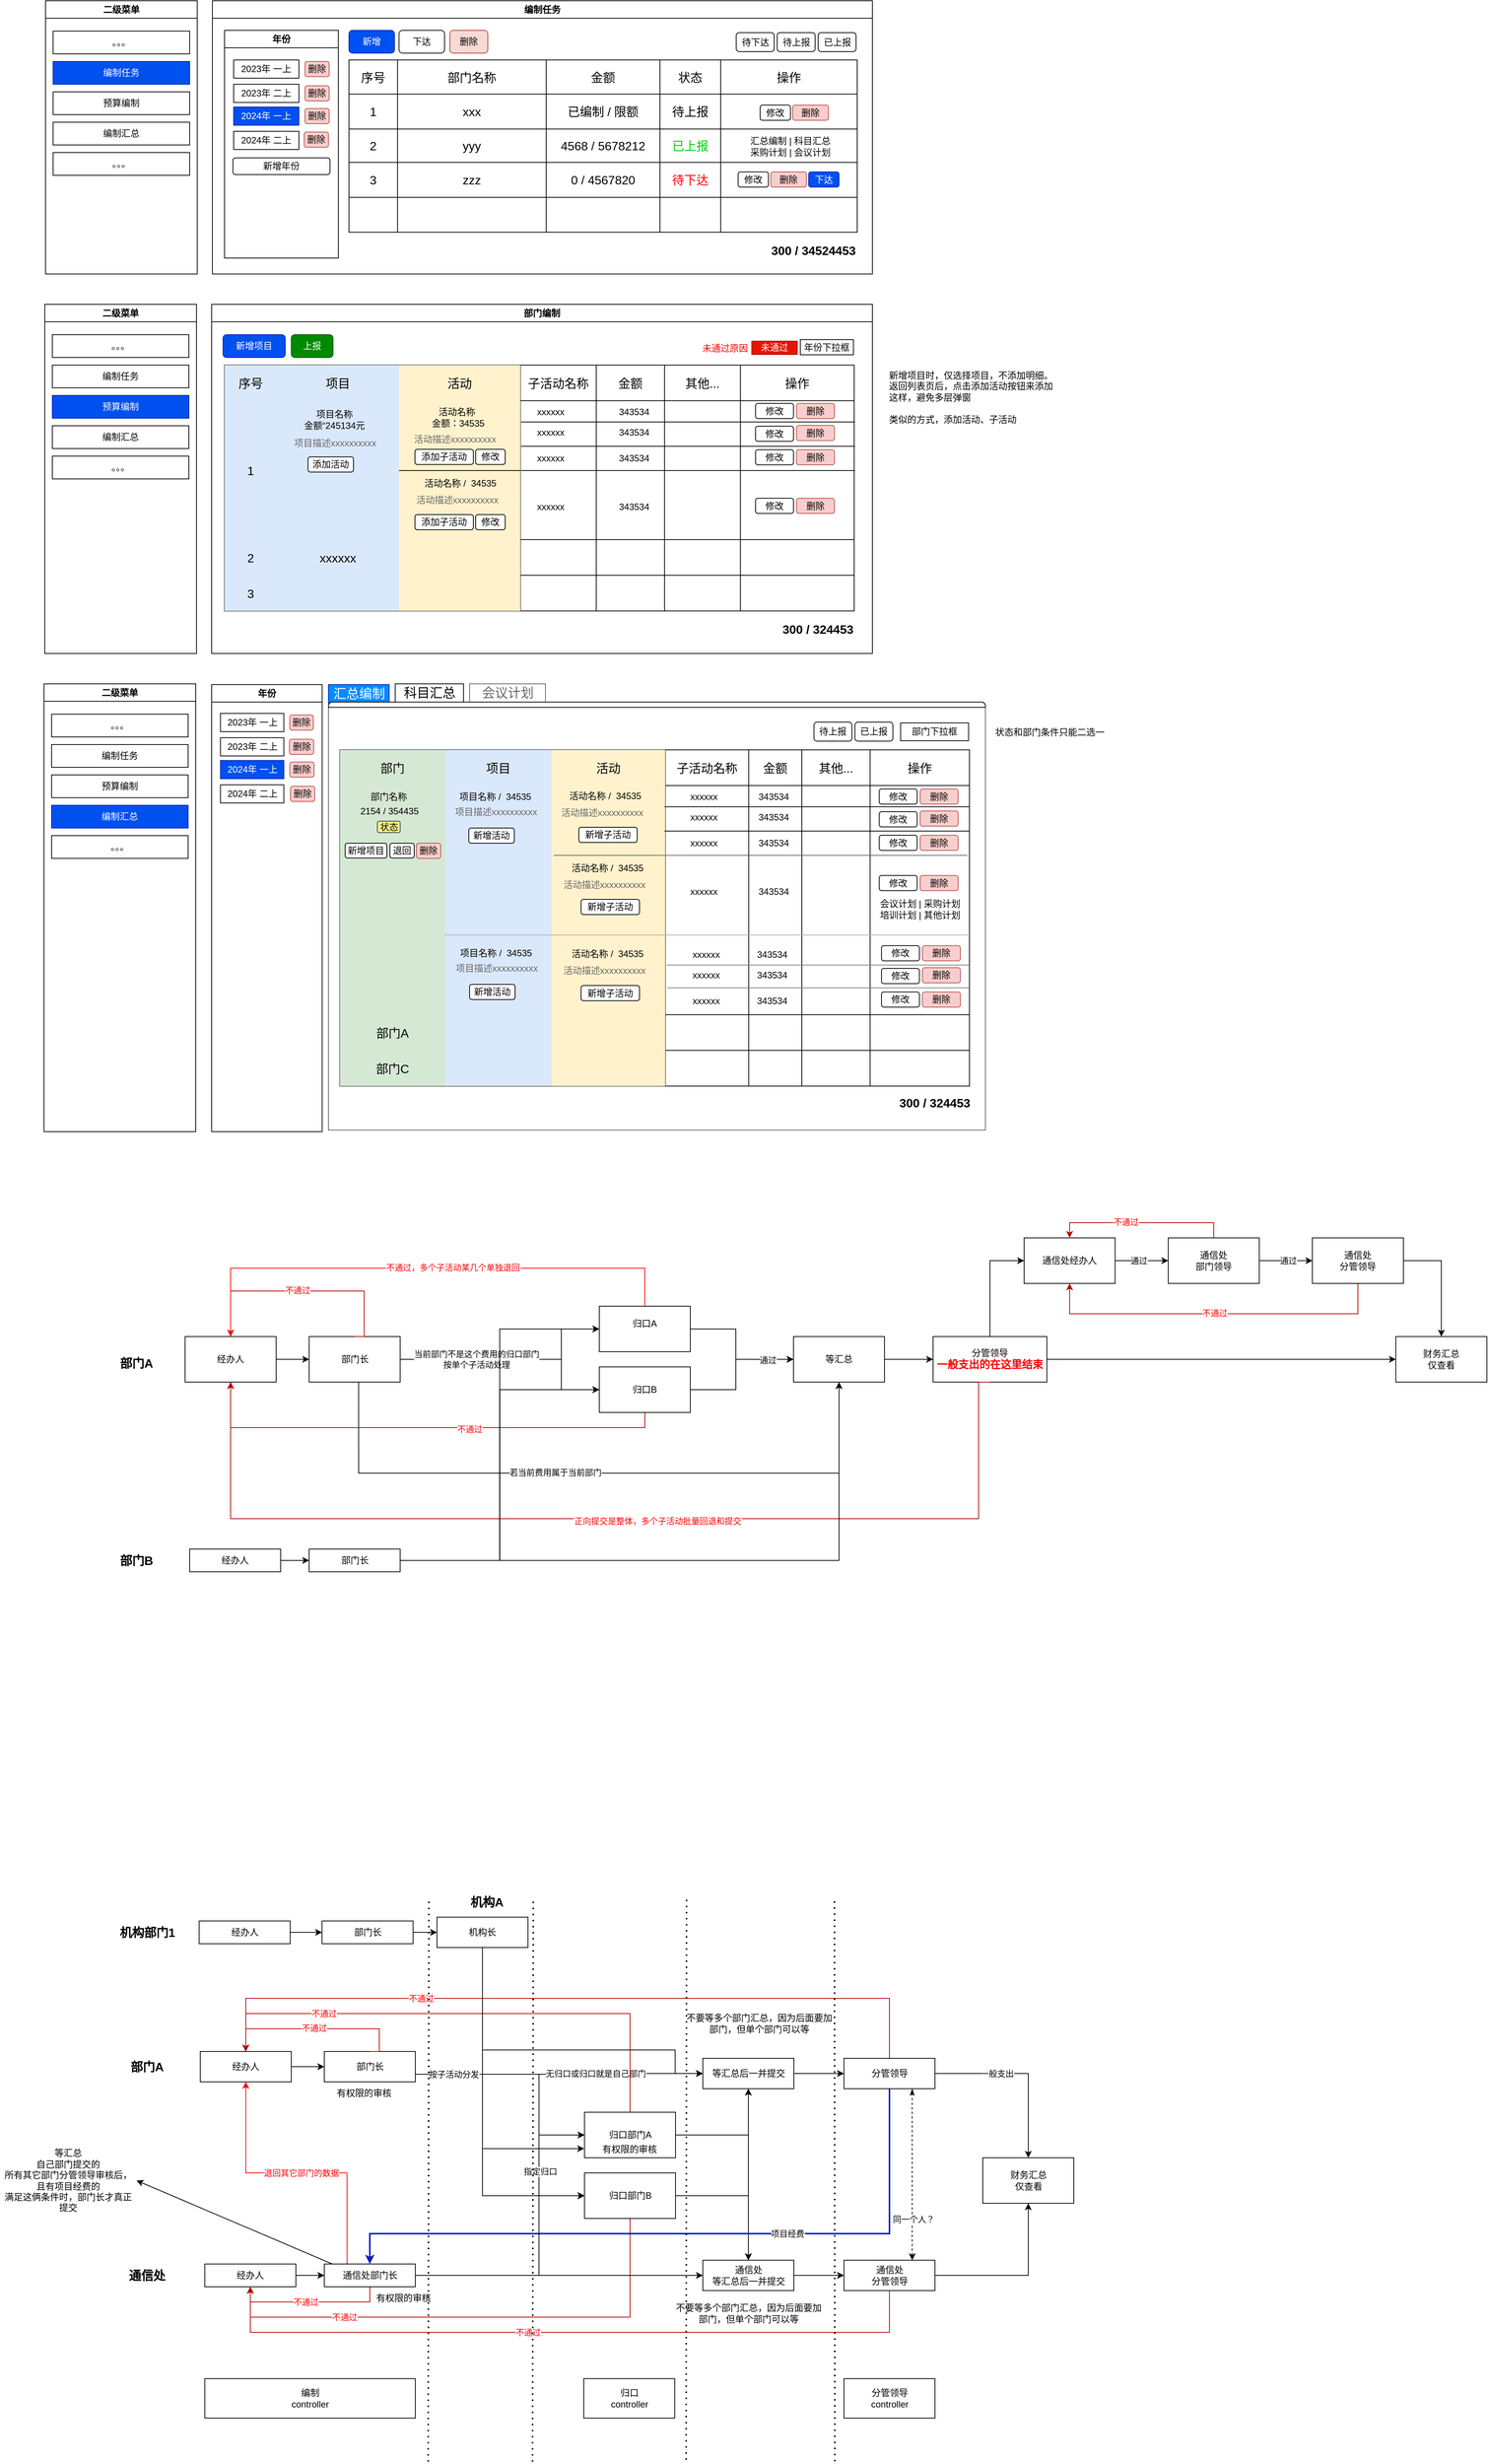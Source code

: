 <mxfile version="24.7.4">
  <diagram name="第 1 页" id="wPvDmN9R8L-Oju3Ta7TA">
    <mxGraphModel dx="1678" dy="933" grid="1" gridSize="10" guides="1" tooltips="1" connect="1" arrows="1" fold="1" page="1" pageScale="1" pageWidth="827" pageHeight="1169" math="0" shadow="0">
      <root>
        <mxCell id="0" />
        <mxCell id="1" parent="0" />
        <mxCell id="kLJGKbe1hVQjP4Zu41QE-1" value="编制任务" style="swimlane;whiteSpace=wrap;html=1;" parent="1" vertex="1">
          <mxGeometry x="390" y="80" width="870" height="360" as="geometry" />
        </mxCell>
        <mxCell id="kLJGKbe1hVQjP4Zu41QE-7" value="新增" style="rounded=1;whiteSpace=wrap;html=1;fillColor=#0050ef;fontColor=#ffffff;strokeColor=#001DBC;" parent="kLJGKbe1hVQjP4Zu41QE-1" vertex="1">
          <mxGeometry x="180" y="39" width="60" height="30" as="geometry" />
        </mxCell>
        <mxCell id="kLJGKbe1hVQjP4Zu41QE-28" value="" style="shape=table;startSize=0;container=1;collapsible=0;childLayout=tableLayout;fontSize=16;" parent="kLJGKbe1hVQjP4Zu41QE-1" vertex="1">
          <mxGeometry x="180" y="78" width="670" height="227" as="geometry" />
        </mxCell>
        <mxCell id="kLJGKbe1hVQjP4Zu41QE-53" value="" style="shape=tableRow;horizontal=0;startSize=0;swimlaneHead=0;swimlaneBody=0;strokeColor=inherit;top=0;left=0;bottom=0;right=0;collapsible=0;dropTarget=0;fillColor=none;points=[[0,0.5],[1,0.5]];portConstraint=eastwest;fontSize=16;" parent="kLJGKbe1hVQjP4Zu41QE-28" vertex="1">
          <mxGeometry width="670" height="45" as="geometry" />
        </mxCell>
        <mxCell id="kLJGKbe1hVQjP4Zu41QE-54" value="序号" style="shape=partialRectangle;html=1;whiteSpace=wrap;connectable=0;strokeColor=inherit;overflow=hidden;fillColor=none;top=0;left=0;bottom=0;right=0;pointerEvents=1;fontSize=16;" parent="kLJGKbe1hVQjP4Zu41QE-53" vertex="1">
          <mxGeometry width="64" height="45" as="geometry">
            <mxRectangle width="64" height="45" as="alternateBounds" />
          </mxGeometry>
        </mxCell>
        <mxCell id="kLJGKbe1hVQjP4Zu41QE-55" value="部门名称" style="shape=partialRectangle;html=1;whiteSpace=wrap;connectable=0;strokeColor=inherit;overflow=hidden;fillColor=none;top=0;left=0;bottom=0;right=0;pointerEvents=1;fontSize=16;" parent="kLJGKbe1hVQjP4Zu41QE-53" vertex="1">
          <mxGeometry x="64" width="196" height="45" as="geometry">
            <mxRectangle width="196" height="45" as="alternateBounds" />
          </mxGeometry>
        </mxCell>
        <mxCell id="kLJGKbe1hVQjP4Zu41QE-56" value="金额" style="shape=partialRectangle;html=1;whiteSpace=wrap;connectable=0;strokeColor=inherit;overflow=hidden;fillColor=none;top=0;left=0;bottom=0;right=0;pointerEvents=1;fontSize=16;" parent="kLJGKbe1hVQjP4Zu41QE-53" vertex="1">
          <mxGeometry x="260" width="150" height="45" as="geometry">
            <mxRectangle width="150" height="45" as="alternateBounds" />
          </mxGeometry>
        </mxCell>
        <mxCell id="kLJGKbe1hVQjP4Zu41QE-105" value="状态" style="shape=partialRectangle;html=1;whiteSpace=wrap;connectable=0;strokeColor=inherit;overflow=hidden;fillColor=none;top=0;left=0;bottom=0;right=0;pointerEvents=1;fontSize=16;" parent="kLJGKbe1hVQjP4Zu41QE-53" vertex="1">
          <mxGeometry x="410" width="80" height="45" as="geometry">
            <mxRectangle width="80" height="45" as="alternateBounds" />
          </mxGeometry>
        </mxCell>
        <mxCell id="kLJGKbe1hVQjP4Zu41QE-113" value="操作" style="shape=partialRectangle;html=1;whiteSpace=wrap;connectable=0;strokeColor=inherit;overflow=hidden;fillColor=none;top=0;left=0;bottom=0;right=0;pointerEvents=1;fontSize=16;" parent="kLJGKbe1hVQjP4Zu41QE-53" vertex="1">
          <mxGeometry x="490" width="180" height="45" as="geometry">
            <mxRectangle width="180" height="45" as="alternateBounds" />
          </mxGeometry>
        </mxCell>
        <mxCell id="kLJGKbe1hVQjP4Zu41QE-57" value="" style="shape=tableRow;horizontal=0;startSize=0;swimlaneHead=0;swimlaneBody=0;strokeColor=inherit;top=0;left=0;bottom=0;right=0;collapsible=0;dropTarget=0;fillColor=none;points=[[0,0.5],[1,0.5]];portConstraint=eastwest;fontSize=16;" parent="kLJGKbe1hVQjP4Zu41QE-28" vertex="1">
          <mxGeometry y="45" width="670" height="46" as="geometry" />
        </mxCell>
        <mxCell id="kLJGKbe1hVQjP4Zu41QE-58" value="1" style="shape=partialRectangle;html=1;whiteSpace=wrap;connectable=0;strokeColor=inherit;overflow=hidden;fillColor=none;top=0;left=0;bottom=0;right=0;pointerEvents=1;fontSize=16;" parent="kLJGKbe1hVQjP4Zu41QE-57" vertex="1">
          <mxGeometry width="64" height="46" as="geometry">
            <mxRectangle width="64" height="46" as="alternateBounds" />
          </mxGeometry>
        </mxCell>
        <mxCell id="kLJGKbe1hVQjP4Zu41QE-59" value="xxx" style="shape=partialRectangle;html=1;whiteSpace=wrap;connectable=0;strokeColor=inherit;overflow=hidden;fillColor=none;top=0;left=0;bottom=0;right=0;pointerEvents=1;fontSize=16;" parent="kLJGKbe1hVQjP4Zu41QE-57" vertex="1">
          <mxGeometry x="64" width="196" height="46" as="geometry">
            <mxRectangle width="196" height="46" as="alternateBounds" />
          </mxGeometry>
        </mxCell>
        <mxCell id="kLJGKbe1hVQjP4Zu41QE-60" value="已编制 / 限额" style="shape=partialRectangle;html=1;whiteSpace=wrap;connectable=0;strokeColor=inherit;overflow=hidden;fillColor=none;top=0;left=0;bottom=0;right=0;pointerEvents=1;fontSize=16;" parent="kLJGKbe1hVQjP4Zu41QE-57" vertex="1">
          <mxGeometry x="260" width="150" height="46" as="geometry">
            <mxRectangle width="150" height="46" as="alternateBounds" />
          </mxGeometry>
        </mxCell>
        <mxCell id="kLJGKbe1hVQjP4Zu41QE-106" value="待上报" style="shape=partialRectangle;html=1;whiteSpace=wrap;connectable=0;strokeColor=inherit;overflow=hidden;fillColor=none;top=0;left=0;bottom=0;right=0;pointerEvents=1;fontSize=16;" parent="kLJGKbe1hVQjP4Zu41QE-57" vertex="1">
          <mxGeometry x="410" width="80" height="46" as="geometry">
            <mxRectangle width="80" height="46" as="alternateBounds" />
          </mxGeometry>
        </mxCell>
        <mxCell id="kLJGKbe1hVQjP4Zu41QE-114" value="" style="shape=partialRectangle;html=1;whiteSpace=wrap;connectable=0;strokeColor=inherit;overflow=hidden;fillColor=none;top=0;left=0;bottom=0;right=0;pointerEvents=1;fontSize=12;" parent="kLJGKbe1hVQjP4Zu41QE-57" vertex="1">
          <mxGeometry x="490" width="180" height="46" as="geometry">
            <mxRectangle width="180" height="46" as="alternateBounds" />
          </mxGeometry>
        </mxCell>
        <mxCell id="kLJGKbe1hVQjP4Zu41QE-29" value="" style="shape=tableRow;horizontal=0;startSize=0;swimlaneHead=0;swimlaneBody=0;strokeColor=inherit;top=0;left=0;bottom=0;right=0;collapsible=0;dropTarget=0;fillColor=none;points=[[0,0.5],[1,0.5]];portConstraint=eastwest;fontSize=16;" parent="kLJGKbe1hVQjP4Zu41QE-28" vertex="1">
          <mxGeometry y="91" width="670" height="44" as="geometry" />
        </mxCell>
        <mxCell id="kLJGKbe1hVQjP4Zu41QE-30" value="2" style="shape=partialRectangle;html=1;whiteSpace=wrap;connectable=0;strokeColor=inherit;overflow=hidden;fillColor=none;top=0;left=0;bottom=0;right=0;pointerEvents=1;fontSize=16;" parent="kLJGKbe1hVQjP4Zu41QE-29" vertex="1">
          <mxGeometry width="64" height="44" as="geometry">
            <mxRectangle width="64" height="44" as="alternateBounds" />
          </mxGeometry>
        </mxCell>
        <mxCell id="kLJGKbe1hVQjP4Zu41QE-31" value="yyy" style="shape=partialRectangle;html=1;whiteSpace=wrap;connectable=0;strokeColor=inherit;overflow=hidden;fillColor=none;top=0;left=0;bottom=0;right=0;pointerEvents=1;fontSize=16;" parent="kLJGKbe1hVQjP4Zu41QE-29" vertex="1">
          <mxGeometry x="64" width="196" height="44" as="geometry">
            <mxRectangle width="196" height="44" as="alternateBounds" />
          </mxGeometry>
        </mxCell>
        <mxCell id="kLJGKbe1hVQjP4Zu41QE-32" value="4568 / 5678212" style="shape=partialRectangle;html=1;whiteSpace=wrap;connectable=0;strokeColor=inherit;overflow=hidden;fillColor=none;top=0;left=0;bottom=0;right=0;pointerEvents=1;fontSize=16;" parent="kLJGKbe1hVQjP4Zu41QE-29" vertex="1">
          <mxGeometry x="260" width="150" height="44" as="geometry">
            <mxRectangle width="150" height="44" as="alternateBounds" />
          </mxGeometry>
        </mxCell>
        <mxCell id="kLJGKbe1hVQjP4Zu41QE-107" value="&lt;font color=&quot;#00cc00&quot;&gt;已上报&lt;/font&gt;" style="shape=partialRectangle;html=1;whiteSpace=wrap;connectable=0;strokeColor=inherit;overflow=hidden;fillColor=none;top=0;left=0;bottom=0;right=0;pointerEvents=1;fontSize=16;" parent="kLJGKbe1hVQjP4Zu41QE-29" vertex="1">
          <mxGeometry x="410" width="80" height="44" as="geometry">
            <mxRectangle width="80" height="44" as="alternateBounds" />
          </mxGeometry>
        </mxCell>
        <mxCell id="kLJGKbe1hVQjP4Zu41QE-115" value="" style="shape=partialRectangle;html=1;whiteSpace=wrap;connectable=0;strokeColor=inherit;overflow=hidden;fillColor=none;top=0;left=0;bottom=0;right=0;pointerEvents=1;fontSize=16;align=left;" parent="kLJGKbe1hVQjP4Zu41QE-29" vertex="1">
          <mxGeometry x="490" width="180" height="44" as="geometry">
            <mxRectangle width="180" height="44" as="alternateBounds" />
          </mxGeometry>
        </mxCell>
        <mxCell id="kLJGKbe1hVQjP4Zu41QE-41" value="" style="shape=tableRow;horizontal=0;startSize=0;swimlaneHead=0;swimlaneBody=0;strokeColor=inherit;top=0;left=0;bottom=0;right=0;collapsible=0;dropTarget=0;fillColor=none;points=[[0,0.5],[1,0.5]];portConstraint=eastwest;fontSize=16;" parent="kLJGKbe1hVQjP4Zu41QE-28" vertex="1">
          <mxGeometry y="135" width="670" height="46" as="geometry" />
        </mxCell>
        <mxCell id="kLJGKbe1hVQjP4Zu41QE-42" value="3" style="shape=partialRectangle;html=1;whiteSpace=wrap;connectable=0;strokeColor=inherit;overflow=hidden;fillColor=none;top=0;left=0;bottom=0;right=0;pointerEvents=1;fontSize=16;" parent="kLJGKbe1hVQjP4Zu41QE-41" vertex="1">
          <mxGeometry width="64" height="46" as="geometry">
            <mxRectangle width="64" height="46" as="alternateBounds" />
          </mxGeometry>
        </mxCell>
        <mxCell id="kLJGKbe1hVQjP4Zu41QE-43" value="zzz" style="shape=partialRectangle;html=1;whiteSpace=wrap;connectable=0;strokeColor=inherit;overflow=hidden;fillColor=none;top=0;left=0;bottom=0;right=0;pointerEvents=1;fontSize=16;" parent="kLJGKbe1hVQjP4Zu41QE-41" vertex="1">
          <mxGeometry x="64" width="196" height="46" as="geometry">
            <mxRectangle width="196" height="46" as="alternateBounds" />
          </mxGeometry>
        </mxCell>
        <mxCell id="kLJGKbe1hVQjP4Zu41QE-44" value="0 / 4567820" style="shape=partialRectangle;html=1;whiteSpace=wrap;connectable=0;strokeColor=inherit;overflow=hidden;fillColor=none;top=0;left=0;bottom=0;right=0;pointerEvents=1;fontSize=16;" parent="kLJGKbe1hVQjP4Zu41QE-41" vertex="1">
          <mxGeometry x="260" width="150" height="46" as="geometry">
            <mxRectangle width="150" height="46" as="alternateBounds" />
          </mxGeometry>
        </mxCell>
        <mxCell id="kLJGKbe1hVQjP4Zu41QE-108" value="&lt;font color=&quot;#ff0000&quot;&gt;待下达&lt;/font&gt;" style="shape=partialRectangle;html=1;whiteSpace=wrap;connectable=0;strokeColor=inherit;overflow=hidden;fillColor=none;top=0;left=0;bottom=0;right=0;pointerEvents=1;fontSize=16;" parent="kLJGKbe1hVQjP4Zu41QE-41" vertex="1">
          <mxGeometry x="410" width="80" height="46" as="geometry">
            <mxRectangle width="80" height="46" as="alternateBounds" />
          </mxGeometry>
        </mxCell>
        <mxCell id="kLJGKbe1hVQjP4Zu41QE-116" style="shape=partialRectangle;html=1;whiteSpace=wrap;connectable=0;strokeColor=inherit;overflow=hidden;fillColor=none;top=0;left=0;bottom=0;right=0;pointerEvents=1;fontSize=16;" parent="kLJGKbe1hVQjP4Zu41QE-41" vertex="1">
          <mxGeometry x="490" width="180" height="46" as="geometry">
            <mxRectangle width="180" height="46" as="alternateBounds" />
          </mxGeometry>
        </mxCell>
        <mxCell id="kLJGKbe1hVQjP4Zu41QE-45" value="" style="shape=tableRow;horizontal=0;startSize=0;swimlaneHead=0;swimlaneBody=0;strokeColor=inherit;top=0;left=0;bottom=0;right=0;collapsible=0;dropTarget=0;fillColor=none;points=[[0,0.5],[1,0.5]];portConstraint=eastwest;fontSize=16;" parent="kLJGKbe1hVQjP4Zu41QE-28" vertex="1">
          <mxGeometry y="181" width="670" height="46" as="geometry" />
        </mxCell>
        <mxCell id="kLJGKbe1hVQjP4Zu41QE-46" value="" style="shape=partialRectangle;html=1;whiteSpace=wrap;connectable=0;strokeColor=inherit;overflow=hidden;fillColor=none;top=0;left=0;bottom=0;right=0;pointerEvents=1;fontSize=16;" parent="kLJGKbe1hVQjP4Zu41QE-45" vertex="1">
          <mxGeometry width="64" height="46" as="geometry">
            <mxRectangle width="64" height="46" as="alternateBounds" />
          </mxGeometry>
        </mxCell>
        <mxCell id="kLJGKbe1hVQjP4Zu41QE-47" value="" style="shape=partialRectangle;html=1;whiteSpace=wrap;connectable=0;strokeColor=inherit;overflow=hidden;fillColor=none;top=0;left=0;bottom=0;right=0;pointerEvents=1;fontSize=16;" parent="kLJGKbe1hVQjP4Zu41QE-45" vertex="1">
          <mxGeometry x="64" width="196" height="46" as="geometry">
            <mxRectangle width="196" height="46" as="alternateBounds" />
          </mxGeometry>
        </mxCell>
        <mxCell id="kLJGKbe1hVQjP4Zu41QE-48" value="" style="shape=partialRectangle;html=1;whiteSpace=wrap;connectable=0;strokeColor=inherit;overflow=hidden;fillColor=none;top=0;left=0;bottom=0;right=0;pointerEvents=1;fontSize=16;" parent="kLJGKbe1hVQjP4Zu41QE-45" vertex="1">
          <mxGeometry x="260" width="150" height="46" as="geometry">
            <mxRectangle width="150" height="46" as="alternateBounds" />
          </mxGeometry>
        </mxCell>
        <mxCell id="kLJGKbe1hVQjP4Zu41QE-111" style="shape=partialRectangle;html=1;whiteSpace=wrap;connectable=0;strokeColor=inherit;overflow=hidden;fillColor=none;top=0;left=0;bottom=0;right=0;pointerEvents=1;fontSize=16;" parent="kLJGKbe1hVQjP4Zu41QE-45" vertex="1">
          <mxGeometry x="410" width="80" height="46" as="geometry">
            <mxRectangle width="80" height="46" as="alternateBounds" />
          </mxGeometry>
        </mxCell>
        <mxCell id="kLJGKbe1hVQjP4Zu41QE-119" style="shape=partialRectangle;html=1;whiteSpace=wrap;connectable=0;strokeColor=inherit;overflow=hidden;fillColor=none;top=0;left=0;bottom=0;right=0;pointerEvents=1;fontSize=16;" parent="kLJGKbe1hVQjP4Zu41QE-45" vertex="1">
          <mxGeometry x="490" width="180" height="46" as="geometry">
            <mxRectangle width="180" height="46" as="alternateBounds" />
          </mxGeometry>
        </mxCell>
        <mxCell id="6Xh9w_Owfk05xHypsWYO-120" value="修改" style="rounded=1;whiteSpace=wrap;html=1;" parent="kLJGKbe1hVQjP4Zu41QE-1" vertex="1">
          <mxGeometry x="722" y="137.5" width="40" height="20" as="geometry" />
        </mxCell>
        <mxCell id="6Xh9w_Owfk05xHypsWYO-121" value="删除" style="rounded=1;whiteSpace=wrap;html=1;fillColor=#f8cecc;strokeColor=#b85450;" parent="kLJGKbe1hVQjP4Zu41QE-1" vertex="1">
          <mxGeometry x="765" y="137.5" width="47" height="20" as="geometry" />
        </mxCell>
        <mxCell id="6Xh9w_Owfk05xHypsWYO-124" value="&lt;span style=&quot;text-align: left;&quot;&gt;汇总编制 | 科目汇总&lt;/span&gt;&lt;div&gt;&lt;span style=&quot;text-align: left;&quot;&gt;采购&lt;/span&gt;&lt;span style=&quot;text-align: left; background-color: initial;&quot;&gt;计划 | 会议计划&lt;/span&gt;&lt;/div&gt;" style="text;html=1;align=center;verticalAlign=middle;whiteSpace=wrap;rounded=0;" parent="kLJGKbe1hVQjP4Zu41QE-1" vertex="1">
          <mxGeometry x="673" y="173" width="178" height="38" as="geometry" />
        </mxCell>
        <mxCell id="6Xh9w_Owfk05xHypsWYO-125" value="300 / 34524453" style="text;html=1;align=right;verticalAlign=middle;whiteSpace=wrap;rounded=0;fontSize=16;fontStyle=1" parent="kLJGKbe1hVQjP4Zu41QE-1" vertex="1">
          <mxGeometry x="691" y="314" width="159" height="30" as="geometry" />
        </mxCell>
        <mxCell id="6Xh9w_Owfk05xHypsWYO-139" value="年份" style="swimlane;whiteSpace=wrap;html=1;" parent="kLJGKbe1hVQjP4Zu41QE-1" vertex="1">
          <mxGeometry x="16" y="39" width="150" height="300" as="geometry" />
        </mxCell>
        <mxCell id="6Xh9w_Owfk05xHypsWYO-140" value="2023年 二上" style="rounded=0;whiteSpace=wrap;html=1;" parent="6Xh9w_Owfk05xHypsWYO-139" vertex="1">
          <mxGeometry x="12" y="71" width="86" height="24" as="geometry" />
        </mxCell>
        <mxCell id="6Xh9w_Owfk05xHypsWYO-141" value="新增年份" style="rounded=1;whiteSpace=wrap;html=1;" parent="6Xh9w_Owfk05xHypsWYO-139" vertex="1">
          <mxGeometry x="11" y="168" width="128" height="22" as="geometry" />
        </mxCell>
        <mxCell id="6Xh9w_Owfk05xHypsWYO-142" value="2023年 一上" style="rounded=0;whiteSpace=wrap;html=1;" parent="6Xh9w_Owfk05xHypsWYO-139" vertex="1">
          <mxGeometry x="12" y="39" width="86" height="24" as="geometry" />
        </mxCell>
        <mxCell id="6Xh9w_Owfk05xHypsWYO-146" value="2024年 二上" style="rounded=0;whiteSpace=wrap;html=1;" parent="6Xh9w_Owfk05xHypsWYO-139" vertex="1">
          <mxGeometry x="12" y="133" width="86" height="24" as="geometry" />
        </mxCell>
        <mxCell id="6Xh9w_Owfk05xHypsWYO-147" value="2024年 一上" style="rounded=0;whiteSpace=wrap;html=1;fillColor=#0050ef;strokeColor=#001DBC;fontColor=#ffffff;" parent="6Xh9w_Owfk05xHypsWYO-139" vertex="1">
          <mxGeometry x="12" y="101" width="86" height="24" as="geometry" />
        </mxCell>
        <mxCell id="6Xh9w_Owfk05xHypsWYO-239" value="删除" style="rounded=1;whiteSpace=wrap;html=1;fillColor=#f8cecc;strokeColor=#b85450;" parent="6Xh9w_Owfk05xHypsWYO-139" vertex="1">
          <mxGeometry x="106" y="41" width="32" height="20" as="geometry" />
        </mxCell>
        <mxCell id="6Xh9w_Owfk05xHypsWYO-240" value="删除" style="rounded=1;whiteSpace=wrap;html=1;fillColor=#f8cecc;strokeColor=#b85450;" parent="6Xh9w_Owfk05xHypsWYO-139" vertex="1">
          <mxGeometry x="106" y="73" width="32" height="20" as="geometry" />
        </mxCell>
        <mxCell id="6Xh9w_Owfk05xHypsWYO-241" value="删除" style="rounded=1;whiteSpace=wrap;html=1;fillColor=#f8cecc;strokeColor=#b85450;" parent="6Xh9w_Owfk05xHypsWYO-139" vertex="1">
          <mxGeometry x="106" y="103" width="32" height="20" as="geometry" />
        </mxCell>
        <mxCell id="6Xh9w_Owfk05xHypsWYO-143" value="修改" style="rounded=1;whiteSpace=wrap;html=1;" parent="kLJGKbe1hVQjP4Zu41QE-1" vertex="1">
          <mxGeometry x="693" y="225.5" width="40" height="20" as="geometry" />
        </mxCell>
        <mxCell id="6Xh9w_Owfk05xHypsWYO-144" value="删除" style="rounded=1;whiteSpace=wrap;html=1;fillColor=#f8cecc;strokeColor=#b85450;" parent="kLJGKbe1hVQjP4Zu41QE-1" vertex="1">
          <mxGeometry x="736" y="225.5" width="47" height="20" as="geometry" />
        </mxCell>
        <mxCell id="kLJGKbe1hVQjP4Zu41QE-11" value="待下达" style="rounded=1;whiteSpace=wrap;html=1;" parent="kLJGKbe1hVQjP4Zu41QE-1" vertex="1">
          <mxGeometry x="690.5" y="42" width="50" height="25" as="geometry" />
        </mxCell>
        <mxCell id="kLJGKbe1hVQjP4Zu41QE-13" value="已上报" style="rounded=1;whiteSpace=wrap;html=1;" parent="kLJGKbe1hVQjP4Zu41QE-1" vertex="1">
          <mxGeometry x="798.5" y="42" width="50" height="25" as="geometry" />
        </mxCell>
        <mxCell id="kLJGKbe1hVQjP4Zu41QE-12" value="待上报" style="rounded=1;whiteSpace=wrap;html=1;" parent="kLJGKbe1hVQjP4Zu41QE-1" vertex="1">
          <mxGeometry x="744.5" y="42" width="50" height="25" as="geometry" />
        </mxCell>
        <mxCell id="6Xh9w_Owfk05xHypsWYO-145" value="下达" style="rounded=1;whiteSpace=wrap;html=1;fillColor=#0050ef;fontColor=#ffffff;strokeColor=#001DBC;" parent="kLJGKbe1hVQjP4Zu41QE-1" vertex="1">
          <mxGeometry x="786" y="225.5" width="40" height="20" as="geometry" />
        </mxCell>
        <mxCell id="6Xh9w_Owfk05xHypsWYO-399" value="删除" style="rounded=1;whiteSpace=wrap;html=1;fillColor=#fad9d5;strokeColor=#ae4132;" parent="kLJGKbe1hVQjP4Zu41QE-1" vertex="1">
          <mxGeometry x="313" y="39" width="50" height="30" as="geometry" />
        </mxCell>
        <mxCell id="6Xh9w_Owfk05xHypsWYO-401" value="下达" style="rounded=1;whiteSpace=wrap;html=1;" parent="kLJGKbe1hVQjP4Zu41QE-1" vertex="1">
          <mxGeometry x="246" y="39" width="60" height="30" as="geometry" />
        </mxCell>
        <mxCell id="6Xh9w_Owfk05xHypsWYO-1" value="二级菜单" style="swimlane;whiteSpace=wrap;html=1;" parent="1" vertex="1">
          <mxGeometry x="170" y="80" width="200" height="360" as="geometry" />
        </mxCell>
        <mxCell id="kLJGKbe1hVQjP4Zu41QE-2" value="编制任务" style="rounded=0;whiteSpace=wrap;html=1;fillColor=#0050ef;fontColor=#ffffff;strokeColor=#001DBC;" parent="6Xh9w_Owfk05xHypsWYO-1" vertex="1">
          <mxGeometry x="10" y="80" width="180" height="30" as="geometry" />
        </mxCell>
        <mxCell id="6Xh9w_Owfk05xHypsWYO-2" value="。。。" style="rounded=0;whiteSpace=wrap;html=1;" parent="6Xh9w_Owfk05xHypsWYO-1" vertex="1">
          <mxGeometry x="10" y="40" width="180" height="30" as="geometry" />
        </mxCell>
        <mxCell id="6Xh9w_Owfk05xHypsWYO-3" value="预算编制" style="rounded=0;whiteSpace=wrap;html=1;" parent="6Xh9w_Owfk05xHypsWYO-1" vertex="1">
          <mxGeometry x="10" y="120" width="180" height="30" as="geometry" />
        </mxCell>
        <mxCell id="6Xh9w_Owfk05xHypsWYO-4" value="编制汇总" style="rounded=0;whiteSpace=wrap;html=1;" parent="6Xh9w_Owfk05xHypsWYO-1" vertex="1">
          <mxGeometry x="10" y="160" width="180" height="30" as="geometry" />
        </mxCell>
        <mxCell id="6Xh9w_Owfk05xHypsWYO-5" value="。。。" style="rounded=0;whiteSpace=wrap;html=1;" parent="6Xh9w_Owfk05xHypsWYO-1" vertex="1">
          <mxGeometry x="10" y="200" width="180" height="30" as="geometry" />
        </mxCell>
        <mxCell id="6Xh9w_Owfk05xHypsWYO-6" value="部门编制" style="swimlane;whiteSpace=wrap;html=1;startSize=23;" parent="1" vertex="1">
          <mxGeometry x="389" y="480" width="871" height="460" as="geometry" />
        </mxCell>
        <mxCell id="6Xh9w_Owfk05xHypsWYO-7" value="新增项目" style="rounded=1;whiteSpace=wrap;html=1;fillColor=#0050ef;fontColor=#ffffff;strokeColor=#001DBC;" parent="6Xh9w_Owfk05xHypsWYO-6" vertex="1">
          <mxGeometry x="15" y="40" width="82" height="30" as="geometry" />
        </mxCell>
        <mxCell id="6Xh9w_Owfk05xHypsWYO-10" value="" style="shape=table;startSize=0;container=1;collapsible=0;childLayout=tableLayout;fontSize=16;" parent="6Xh9w_Owfk05xHypsWYO-6" vertex="1">
          <mxGeometry x="17" y="80" width="830" height="324" as="geometry" />
        </mxCell>
        <mxCell id="6Xh9w_Owfk05xHypsWYO-11" value="" style="shape=tableRow;horizontal=0;startSize=0;swimlaneHead=0;swimlaneBody=0;strokeColor=inherit;top=0;left=0;bottom=0;right=0;collapsible=0;dropTarget=0;fillColor=none;points=[[0,0.5],[1,0.5]];portConstraint=eastwest;fontSize=16;" parent="6Xh9w_Owfk05xHypsWYO-10" vertex="1">
          <mxGeometry width="830" height="47" as="geometry" />
        </mxCell>
        <mxCell id="6Xh9w_Owfk05xHypsWYO-12" value="序号" style="shape=partialRectangle;html=1;whiteSpace=wrap;connectable=0;strokeColor=#6c8ebf;overflow=hidden;fillColor=#dae8fc;top=0;left=0;bottom=0;right=0;pointerEvents=1;fontSize=16;" parent="6Xh9w_Owfk05xHypsWYO-11" vertex="1">
          <mxGeometry width="69" height="47" as="geometry">
            <mxRectangle width="69" height="47" as="alternateBounds" />
          </mxGeometry>
        </mxCell>
        <mxCell id="6Xh9w_Owfk05xHypsWYO-13" value="项目" style="shape=partialRectangle;html=1;whiteSpace=wrap;connectable=0;strokeColor=#6c8ebf;overflow=hidden;fillColor=#dae8fc;top=0;left=0;bottom=0;right=0;pointerEvents=1;fontSize=16;" parent="6Xh9w_Owfk05xHypsWYO-11" vertex="1">
          <mxGeometry x="69" width="161" height="47" as="geometry">
            <mxRectangle width="161" height="47" as="alternateBounds" />
          </mxGeometry>
        </mxCell>
        <mxCell id="6Xh9w_Owfk05xHypsWYO-14" value="活动" style="shape=partialRectangle;html=1;whiteSpace=wrap;connectable=0;strokeColor=#d6b656;overflow=hidden;fillColor=#fff2cc;top=0;left=0;bottom=0;right=0;pointerEvents=1;fontSize=16;" parent="6Xh9w_Owfk05xHypsWYO-11" vertex="1">
          <mxGeometry x="230" width="160" height="47" as="geometry">
            <mxRectangle width="160" height="47" as="alternateBounds" />
          </mxGeometry>
        </mxCell>
        <mxCell id="6Xh9w_Owfk05xHypsWYO-15" value="子活动名称" style="shape=partialRectangle;html=1;whiteSpace=wrap;connectable=0;strokeColor=inherit;overflow=hidden;fillColor=none;top=0;left=0;bottom=0;right=0;pointerEvents=1;fontSize=16;" parent="6Xh9w_Owfk05xHypsWYO-11" vertex="1">
          <mxGeometry x="390" width="100" height="47" as="geometry">
            <mxRectangle width="100" height="47" as="alternateBounds" />
          </mxGeometry>
        </mxCell>
        <mxCell id="6Xh9w_Owfk05xHypsWYO-16" value="金额" style="shape=partialRectangle;html=1;whiteSpace=wrap;connectable=0;strokeColor=inherit;overflow=hidden;fillColor=none;top=0;left=0;bottom=0;right=0;pointerEvents=1;fontSize=16;" parent="6Xh9w_Owfk05xHypsWYO-11" vertex="1">
          <mxGeometry x="490" width="90" height="47" as="geometry">
            <mxRectangle width="90" height="47" as="alternateBounds" />
          </mxGeometry>
        </mxCell>
        <mxCell id="6Xh9w_Owfk05xHypsWYO-67" value="其他..." style="shape=partialRectangle;html=1;whiteSpace=wrap;connectable=0;strokeColor=inherit;overflow=hidden;fillColor=none;top=0;left=0;bottom=0;right=0;pointerEvents=1;fontSize=16;" parent="6Xh9w_Owfk05xHypsWYO-11" vertex="1">
          <mxGeometry x="580" width="100" height="47" as="geometry">
            <mxRectangle width="100" height="47" as="alternateBounds" />
          </mxGeometry>
        </mxCell>
        <mxCell id="6Xh9w_Owfk05xHypsWYO-97" value="操作" style="shape=partialRectangle;html=1;whiteSpace=wrap;connectable=0;strokeColor=inherit;overflow=hidden;fillColor=none;top=0;left=0;bottom=0;right=0;pointerEvents=1;fontSize=16;" parent="6Xh9w_Owfk05xHypsWYO-11" vertex="1">
          <mxGeometry x="680" width="150" height="47" as="geometry">
            <mxRectangle width="150" height="47" as="alternateBounds" />
          </mxGeometry>
        </mxCell>
        <mxCell id="6Xh9w_Owfk05xHypsWYO-17" value="" style="shape=tableRow;horizontal=0;startSize=0;swimlaneHead=0;swimlaneBody=0;strokeColor=inherit;top=0;left=0;bottom=0;right=0;collapsible=0;dropTarget=0;fillColor=none;points=[[0,0.5],[1,0.5]];portConstraint=eastwest;fontSize=16;" parent="6Xh9w_Owfk05xHypsWYO-10" vertex="1">
          <mxGeometry y="47" width="830" height="183" as="geometry" />
        </mxCell>
        <mxCell id="6Xh9w_Owfk05xHypsWYO-18" value="1" style="shape=partialRectangle;html=1;whiteSpace=wrap;connectable=0;strokeColor=#6c8ebf;overflow=hidden;fillColor=#dae8fc;top=0;left=0;bottom=0;right=0;pointerEvents=1;fontSize=16;" parent="6Xh9w_Owfk05xHypsWYO-17" vertex="1">
          <mxGeometry width="69" height="183" as="geometry">
            <mxRectangle width="69" height="183" as="alternateBounds" />
          </mxGeometry>
        </mxCell>
        <mxCell id="6Xh9w_Owfk05xHypsWYO-19" value="" style="shape=partialRectangle;html=1;whiteSpace=wrap;connectable=0;strokeColor=#6c8ebf;overflow=hidden;fillColor=#dae8fc;top=0;left=0;bottom=0;right=0;pointerEvents=1;fontSize=16;" parent="6Xh9w_Owfk05xHypsWYO-17" vertex="1">
          <mxGeometry x="69" width="161" height="183" as="geometry">
            <mxRectangle width="161" height="183" as="alternateBounds" />
          </mxGeometry>
        </mxCell>
        <mxCell id="6Xh9w_Owfk05xHypsWYO-20" value="" style="shape=partialRectangle;html=1;whiteSpace=wrap;connectable=0;strokeColor=#d6b656;overflow=hidden;fillColor=#fff2cc;top=0;left=0;bottom=0;right=0;pointerEvents=1;fontSize=16;" parent="6Xh9w_Owfk05xHypsWYO-17" vertex="1">
          <mxGeometry x="230" width="160" height="183" as="geometry">
            <mxRectangle width="160" height="183" as="alternateBounds" />
          </mxGeometry>
        </mxCell>
        <mxCell id="6Xh9w_Owfk05xHypsWYO-21" value="" style="shape=partialRectangle;html=1;whiteSpace=wrap;connectable=0;strokeColor=inherit;overflow=hidden;fillColor=none;top=0;left=0;bottom=0;right=0;pointerEvents=1;fontSize=16;" parent="6Xh9w_Owfk05xHypsWYO-17" vertex="1">
          <mxGeometry x="390" width="100" height="183" as="geometry">
            <mxRectangle width="100" height="183" as="alternateBounds" />
          </mxGeometry>
        </mxCell>
        <mxCell id="6Xh9w_Owfk05xHypsWYO-22" value="" style="shape=partialRectangle;html=1;whiteSpace=wrap;connectable=0;strokeColor=inherit;overflow=hidden;fillColor=none;top=0;left=0;bottom=0;right=0;pointerEvents=1;fontSize=12;" parent="6Xh9w_Owfk05xHypsWYO-17" vertex="1">
          <mxGeometry x="490" width="90" height="183" as="geometry">
            <mxRectangle width="90" height="183" as="alternateBounds" />
          </mxGeometry>
        </mxCell>
        <mxCell id="6Xh9w_Owfk05xHypsWYO-68" style="shape=partialRectangle;html=1;whiteSpace=wrap;connectable=0;strokeColor=inherit;overflow=hidden;fillColor=none;top=0;left=0;bottom=0;right=0;pointerEvents=1;fontSize=12;" parent="6Xh9w_Owfk05xHypsWYO-17" vertex="1">
          <mxGeometry x="580" width="100" height="183" as="geometry">
            <mxRectangle width="100" height="183" as="alternateBounds" />
          </mxGeometry>
        </mxCell>
        <mxCell id="6Xh9w_Owfk05xHypsWYO-98" style="shape=partialRectangle;html=1;whiteSpace=wrap;connectable=0;strokeColor=inherit;overflow=hidden;fillColor=none;top=0;left=0;bottom=0;right=0;pointerEvents=1;fontSize=12;" parent="6Xh9w_Owfk05xHypsWYO-17" vertex="1">
          <mxGeometry x="680" width="150" height="183" as="geometry">
            <mxRectangle width="150" height="183" as="alternateBounds" />
          </mxGeometry>
        </mxCell>
        <mxCell id="6Xh9w_Owfk05xHypsWYO-23" value="" style="shape=tableRow;horizontal=0;startSize=0;swimlaneHead=0;swimlaneBody=0;strokeColor=inherit;top=0;left=0;bottom=0;right=0;collapsible=0;dropTarget=0;fillColor=none;points=[[0,0.5],[1,0.5]];portConstraint=eastwest;fontSize=16;" parent="6Xh9w_Owfk05xHypsWYO-10" vertex="1">
          <mxGeometry y="230" width="830" height="47" as="geometry" />
        </mxCell>
        <mxCell id="6Xh9w_Owfk05xHypsWYO-24" value="2" style="shape=partialRectangle;html=1;whiteSpace=wrap;connectable=0;strokeColor=#6c8ebf;overflow=hidden;fillColor=#dae8fc;top=0;left=0;bottom=0;right=0;pointerEvents=1;fontSize=16;" parent="6Xh9w_Owfk05xHypsWYO-23" vertex="1">
          <mxGeometry width="69" height="47" as="geometry">
            <mxRectangle width="69" height="47" as="alternateBounds" />
          </mxGeometry>
        </mxCell>
        <mxCell id="6Xh9w_Owfk05xHypsWYO-25" value="xxxxxx" style="shape=partialRectangle;html=1;whiteSpace=wrap;connectable=0;strokeColor=#6c8ebf;overflow=hidden;fillColor=#dae8fc;top=0;left=0;bottom=0;right=0;pointerEvents=1;fontSize=16;" parent="6Xh9w_Owfk05xHypsWYO-23" vertex="1">
          <mxGeometry x="69" width="161" height="47" as="geometry">
            <mxRectangle width="161" height="47" as="alternateBounds" />
          </mxGeometry>
        </mxCell>
        <mxCell id="6Xh9w_Owfk05xHypsWYO-26" value="" style="shape=partialRectangle;html=1;whiteSpace=wrap;connectable=0;strokeColor=#d6b656;overflow=hidden;fillColor=#fff2cc;top=0;left=0;bottom=0;right=0;pointerEvents=1;fontSize=16;" parent="6Xh9w_Owfk05xHypsWYO-23" vertex="1">
          <mxGeometry x="230" width="160" height="47" as="geometry">
            <mxRectangle width="160" height="47" as="alternateBounds" />
          </mxGeometry>
        </mxCell>
        <mxCell id="6Xh9w_Owfk05xHypsWYO-27" value="" style="shape=partialRectangle;html=1;whiteSpace=wrap;connectable=0;strokeColor=inherit;overflow=hidden;fillColor=none;top=0;left=0;bottom=0;right=0;pointerEvents=1;fontSize=16;" parent="6Xh9w_Owfk05xHypsWYO-23" vertex="1">
          <mxGeometry x="390" width="100" height="47" as="geometry">
            <mxRectangle width="100" height="47" as="alternateBounds" />
          </mxGeometry>
        </mxCell>
        <mxCell id="6Xh9w_Owfk05xHypsWYO-28" value="" style="shape=partialRectangle;html=1;whiteSpace=wrap;connectable=0;strokeColor=inherit;overflow=hidden;fillColor=none;top=0;left=0;bottom=0;right=0;pointerEvents=1;fontSize=16;" parent="6Xh9w_Owfk05xHypsWYO-23" vertex="1">
          <mxGeometry x="490" width="90" height="47" as="geometry">
            <mxRectangle width="90" height="47" as="alternateBounds" />
          </mxGeometry>
        </mxCell>
        <mxCell id="6Xh9w_Owfk05xHypsWYO-69" style="shape=partialRectangle;html=1;whiteSpace=wrap;connectable=0;strokeColor=inherit;overflow=hidden;fillColor=none;top=0;left=0;bottom=0;right=0;pointerEvents=1;fontSize=16;" parent="6Xh9w_Owfk05xHypsWYO-23" vertex="1">
          <mxGeometry x="580" width="100" height="47" as="geometry">
            <mxRectangle width="100" height="47" as="alternateBounds" />
          </mxGeometry>
        </mxCell>
        <mxCell id="6Xh9w_Owfk05xHypsWYO-99" style="shape=partialRectangle;html=1;whiteSpace=wrap;connectable=0;strokeColor=inherit;overflow=hidden;fillColor=none;top=0;left=0;bottom=0;right=0;pointerEvents=1;fontSize=16;" parent="6Xh9w_Owfk05xHypsWYO-23" vertex="1">
          <mxGeometry x="680" width="150" height="47" as="geometry">
            <mxRectangle width="150" height="47" as="alternateBounds" />
          </mxGeometry>
        </mxCell>
        <mxCell id="6Xh9w_Owfk05xHypsWYO-29" value="" style="shape=tableRow;horizontal=0;startSize=0;swimlaneHead=0;swimlaneBody=0;strokeColor=inherit;top=0;left=0;bottom=0;right=0;collapsible=0;dropTarget=0;fillColor=none;points=[[0,0.5],[1,0.5]];portConstraint=eastwest;fontSize=16;" parent="6Xh9w_Owfk05xHypsWYO-10" vertex="1">
          <mxGeometry y="277" width="830" height="47" as="geometry" />
        </mxCell>
        <mxCell id="6Xh9w_Owfk05xHypsWYO-30" value="3" style="shape=partialRectangle;html=1;whiteSpace=wrap;connectable=0;strokeColor=#6c8ebf;overflow=hidden;fillColor=#dae8fc;top=0;left=0;bottom=0;right=0;pointerEvents=1;fontSize=16;" parent="6Xh9w_Owfk05xHypsWYO-29" vertex="1">
          <mxGeometry width="69" height="47" as="geometry">
            <mxRectangle width="69" height="47" as="alternateBounds" />
          </mxGeometry>
        </mxCell>
        <mxCell id="6Xh9w_Owfk05xHypsWYO-31" value="" style="shape=partialRectangle;html=1;whiteSpace=wrap;connectable=0;strokeColor=#6c8ebf;overflow=hidden;fillColor=#dae8fc;top=0;left=0;bottom=0;right=0;pointerEvents=1;fontSize=16;" parent="6Xh9w_Owfk05xHypsWYO-29" vertex="1">
          <mxGeometry x="69" width="161" height="47" as="geometry">
            <mxRectangle width="161" height="47" as="alternateBounds" />
          </mxGeometry>
        </mxCell>
        <mxCell id="6Xh9w_Owfk05xHypsWYO-32" value="" style="shape=partialRectangle;html=1;whiteSpace=wrap;connectable=0;strokeColor=#d6b656;overflow=hidden;fillColor=#fff2cc;top=0;left=0;bottom=0;right=0;pointerEvents=1;fontSize=16;" parent="6Xh9w_Owfk05xHypsWYO-29" vertex="1">
          <mxGeometry x="230" width="160" height="47" as="geometry">
            <mxRectangle width="160" height="47" as="alternateBounds" />
          </mxGeometry>
        </mxCell>
        <mxCell id="6Xh9w_Owfk05xHypsWYO-33" value="" style="shape=partialRectangle;html=1;whiteSpace=wrap;connectable=0;strokeColor=inherit;overflow=hidden;fillColor=none;top=0;left=0;bottom=0;right=0;pointerEvents=1;fontSize=16;" parent="6Xh9w_Owfk05xHypsWYO-29" vertex="1">
          <mxGeometry x="390" width="100" height="47" as="geometry">
            <mxRectangle width="100" height="47" as="alternateBounds" />
          </mxGeometry>
        </mxCell>
        <mxCell id="6Xh9w_Owfk05xHypsWYO-34" style="shape=partialRectangle;html=1;whiteSpace=wrap;connectable=0;strokeColor=inherit;overflow=hidden;fillColor=none;top=0;left=0;bottom=0;right=0;pointerEvents=1;fontSize=16;" parent="6Xh9w_Owfk05xHypsWYO-29" vertex="1">
          <mxGeometry x="490" width="90" height="47" as="geometry">
            <mxRectangle width="90" height="47" as="alternateBounds" />
          </mxGeometry>
        </mxCell>
        <mxCell id="6Xh9w_Owfk05xHypsWYO-70" style="shape=partialRectangle;html=1;whiteSpace=wrap;connectable=0;strokeColor=inherit;overflow=hidden;fillColor=none;top=0;left=0;bottom=0;right=0;pointerEvents=1;fontSize=16;" parent="6Xh9w_Owfk05xHypsWYO-29" vertex="1">
          <mxGeometry x="580" width="100" height="47" as="geometry">
            <mxRectangle width="100" height="47" as="alternateBounds" />
          </mxGeometry>
        </mxCell>
        <mxCell id="6Xh9w_Owfk05xHypsWYO-100" style="shape=partialRectangle;html=1;whiteSpace=wrap;connectable=0;strokeColor=inherit;overflow=hidden;fillColor=none;top=0;left=0;bottom=0;right=0;pointerEvents=1;fontSize=16;" parent="6Xh9w_Owfk05xHypsWYO-29" vertex="1">
          <mxGeometry x="680" width="150" height="47" as="geometry">
            <mxRectangle width="150" height="47" as="alternateBounds" />
          </mxGeometry>
        </mxCell>
        <mxCell id="6Xh9w_Owfk05xHypsWYO-59" value="年份下拉框" style="rounded=0;whiteSpace=wrap;html=1;" parent="6Xh9w_Owfk05xHypsWYO-6" vertex="1">
          <mxGeometry x="776" y="46.5" width="70" height="20" as="geometry" />
        </mxCell>
        <mxCell id="6Xh9w_Owfk05xHypsWYO-75" value="项目名称&lt;div&gt;金额“245134元&lt;/div&gt;" style="text;html=1;align=center;verticalAlign=middle;whiteSpace=wrap;rounded=0;" parent="6Xh9w_Owfk05xHypsWYO-6" vertex="1">
          <mxGeometry x="97" y="133" width="130" height="37" as="geometry" />
        </mxCell>
        <mxCell id="6Xh9w_Owfk05xHypsWYO-77" value="添加活动" style="rounded=1;whiteSpace=wrap;html=1;" parent="6Xh9w_Owfk05xHypsWYO-6" vertex="1">
          <mxGeometry x="127" y="201" width="60" height="20" as="geometry" />
        </mxCell>
        <mxCell id="6Xh9w_Owfk05xHypsWYO-78" value="未通过原因" style="text;html=1;align=right;verticalAlign=middle;whiteSpace=wrap;rounded=0;fontColor=#FF0000;" parent="6Xh9w_Owfk05xHypsWYO-6" vertex="1">
          <mxGeometry x="599" y="49.5" width="110" height="16.5" as="geometry" />
        </mxCell>
        <mxCell id="6Xh9w_Owfk05xHypsWYO-80" value="300 / 324453" style="text;html=1;align=right;verticalAlign=middle;whiteSpace=wrap;rounded=0;fontSize=16;fontStyle=1" parent="6Xh9w_Owfk05xHypsWYO-6" vertex="1">
          <mxGeometry x="738" y="413" width="110" height="30" as="geometry" />
        </mxCell>
        <mxCell id="6Xh9w_Owfk05xHypsWYO-81" value="未通过" style="text;html=1;align=center;verticalAlign=middle;whiteSpace=wrap;rounded=0;fillColor=#e51400;fontColor=#ffffff;strokeColor=#B20000;" parent="6Xh9w_Owfk05xHypsWYO-6" vertex="1">
          <mxGeometry x="712" y="48.5" width="60" height="17.5" as="geometry" />
        </mxCell>
        <mxCell id="6Xh9w_Owfk05xHypsWYO-88" value="" style="line;strokeWidth=1;html=1;" parent="6Xh9w_Owfk05xHypsWYO-6" vertex="1">
          <mxGeometry x="247" y="214" width="160" height="10" as="geometry" />
        </mxCell>
        <mxCell id="6Xh9w_Owfk05xHypsWYO-92" value="" style="line;strokeWidth=1;html=1;" parent="6Xh9w_Owfk05xHypsWYO-6" vertex="1">
          <mxGeometry x="408" y="150" width="440" height="10" as="geometry" />
        </mxCell>
        <mxCell id="6Xh9w_Owfk05xHypsWYO-95" value="xxxxxx" style="text;html=1;align=center;verticalAlign=middle;whiteSpace=wrap;rounded=0;" parent="6Xh9w_Owfk05xHypsWYO-6" vertex="1">
          <mxGeometry x="417" y="126.5" width="60" height="30" as="geometry" />
        </mxCell>
        <mxCell id="6Xh9w_Owfk05xHypsWYO-96" value="343534" style="text;html=1;align=center;verticalAlign=middle;whiteSpace=wrap;rounded=0;" parent="6Xh9w_Owfk05xHypsWYO-6" vertex="1">
          <mxGeometry x="527" y="126.5" width="60" height="30" as="geometry" />
        </mxCell>
        <mxCell id="6Xh9w_Owfk05xHypsWYO-102" value="修改" style="rounded=1;whiteSpace=wrap;html=1;" parent="6Xh9w_Owfk05xHypsWYO-6" vertex="1">
          <mxGeometry x="717" y="130.5" width="50" height="20" as="geometry" />
        </mxCell>
        <mxCell id="6Xh9w_Owfk05xHypsWYO-83" value="添加子活动" style="rounded=1;whiteSpace=wrap;html=1;" parent="6Xh9w_Owfk05xHypsWYO-6" vertex="1">
          <mxGeometry x="268" y="191" width="77" height="20" as="geometry" />
        </mxCell>
        <mxCell id="6Xh9w_Owfk05xHypsWYO-316" value="修改" style="rounded=1;whiteSpace=wrap;html=1;" parent="6Xh9w_Owfk05xHypsWYO-6" vertex="1">
          <mxGeometry x="348" y="191" width="39" height="20" as="geometry" />
        </mxCell>
        <mxCell id="6Xh9w_Owfk05xHypsWYO-90" value="添加子活动" style="rounded=1;whiteSpace=wrap;html=1;" parent="6Xh9w_Owfk05xHypsWYO-6" vertex="1">
          <mxGeometry x="268" y="277" width="77" height="20" as="geometry" />
        </mxCell>
        <mxCell id="6Xh9w_Owfk05xHypsWYO-317" value="修改" style="rounded=1;whiteSpace=wrap;html=1;" parent="6Xh9w_Owfk05xHypsWYO-6" vertex="1">
          <mxGeometry x="348" y="277" width="39" height="20" as="geometry" />
        </mxCell>
        <mxCell id="6Xh9w_Owfk05xHypsWYO-388" value="上报" style="rounded=1;whiteSpace=wrap;html=1;fillColor=#008a00;strokeColor=#005700;fontColor=#ffffff;" parent="6Xh9w_Owfk05xHypsWYO-6" vertex="1">
          <mxGeometry x="105" y="40" width="55" height="30" as="geometry" />
        </mxCell>
        <mxCell id="6Xh9w_Owfk05xHypsWYO-61" value="二级菜单" style="swimlane;whiteSpace=wrap;html=1;" parent="1" vertex="1">
          <mxGeometry x="169" y="480" width="200" height="460" as="geometry" />
        </mxCell>
        <mxCell id="6Xh9w_Owfk05xHypsWYO-62" value="编制任务" style="rounded=0;whiteSpace=wrap;html=1;" parent="6Xh9w_Owfk05xHypsWYO-61" vertex="1">
          <mxGeometry x="10" y="80" width="180" height="30" as="geometry" />
        </mxCell>
        <mxCell id="6Xh9w_Owfk05xHypsWYO-63" value="。。。" style="rounded=0;whiteSpace=wrap;html=1;" parent="6Xh9w_Owfk05xHypsWYO-61" vertex="1">
          <mxGeometry x="10" y="40" width="180" height="30" as="geometry" />
        </mxCell>
        <mxCell id="6Xh9w_Owfk05xHypsWYO-64" value="预算编制" style="rounded=0;whiteSpace=wrap;html=1;fillColor=#0050ef;fontColor=#ffffff;strokeColor=#001DBC;" parent="6Xh9w_Owfk05xHypsWYO-61" vertex="1">
          <mxGeometry x="10" y="120" width="180" height="30" as="geometry" />
        </mxCell>
        <mxCell id="6Xh9w_Owfk05xHypsWYO-65" value="编制汇总" style="rounded=0;whiteSpace=wrap;html=1;" parent="6Xh9w_Owfk05xHypsWYO-61" vertex="1">
          <mxGeometry x="10" y="160" width="180" height="30" as="geometry" />
        </mxCell>
        <mxCell id="6Xh9w_Owfk05xHypsWYO-66" value="。。。" style="rounded=0;whiteSpace=wrap;html=1;" parent="6Xh9w_Owfk05xHypsWYO-61" vertex="1">
          <mxGeometry x="10" y="200" width="180" height="30" as="geometry" />
        </mxCell>
        <mxCell id="6Xh9w_Owfk05xHypsWYO-82" value="活动名称&amp;nbsp;&lt;div&gt;金额：34535&lt;/div&gt;" style="text;html=1;align=center;verticalAlign=middle;whiteSpace=wrap;rounded=0;" parent="1" vertex="1">
          <mxGeometry x="649" y="609" width="130" height="39" as="geometry" />
        </mxCell>
        <mxCell id="6Xh9w_Owfk05xHypsWYO-85" value="项目描述xxxxxxxxxx" style="text;html=1;align=center;verticalAlign=middle;whiteSpace=wrap;rounded=0;fontColor=#666666;" parent="1" vertex="1">
          <mxGeometry x="487" y="654" width="130" height="17" as="geometry" />
        </mxCell>
        <mxCell id="6Xh9w_Owfk05xHypsWYO-86" value="活动描述xxxxxxxxxx" style="text;html=1;align=center;verticalAlign=middle;whiteSpace=wrap;rounded=0;fontColor=#666666;" parent="1" vertex="1">
          <mxGeometry x="645" y="649" width="130" height="17" as="geometry" />
        </mxCell>
        <mxCell id="6Xh9w_Owfk05xHypsWYO-89" value="活动名称 /&amp;nbsp; 34535" style="text;html=1;align=center;verticalAlign=middle;whiteSpace=wrap;rounded=0;" parent="1" vertex="1">
          <mxGeometry x="652" y="706" width="130" height="19" as="geometry" />
        </mxCell>
        <mxCell id="6Xh9w_Owfk05xHypsWYO-91" value="活动描述xxxxxxxxxx" style="text;html=1;align=center;verticalAlign=middle;whiteSpace=wrap;rounded=0;fontColor=#666666;" parent="1" vertex="1">
          <mxGeometry x="648" y="729" width="130" height="17" as="geometry" />
        </mxCell>
        <mxCell id="6Xh9w_Owfk05xHypsWYO-93" value="" style="line;strokeWidth=1;html=1;" parent="1" vertex="1">
          <mxGeometry x="797" y="662" width="440" height="10" as="geometry" />
        </mxCell>
        <mxCell id="6Xh9w_Owfk05xHypsWYO-94" value="" style="line;strokeWidth=1;html=1;" parent="1" vertex="1">
          <mxGeometry x="797" y="694" width="440" height="10" as="geometry" />
        </mxCell>
        <mxCell id="6Xh9w_Owfk05xHypsWYO-103" value="删除" style="rounded=1;whiteSpace=wrap;html=1;fillColor=#f8cecc;strokeColor=#b85450;" parent="1" vertex="1">
          <mxGeometry x="1160" y="610.5" width="50" height="20" as="geometry" />
        </mxCell>
        <mxCell id="6Xh9w_Owfk05xHypsWYO-104" value="xxxxxx" style="text;html=1;align=center;verticalAlign=middle;whiteSpace=wrap;rounded=0;" parent="1" vertex="1">
          <mxGeometry x="806" y="633.5" width="60" height="30" as="geometry" />
        </mxCell>
        <mxCell id="6Xh9w_Owfk05xHypsWYO-105" value="343534" style="text;html=1;align=center;verticalAlign=middle;whiteSpace=wrap;rounded=0;" parent="1" vertex="1">
          <mxGeometry x="916" y="633.5" width="60" height="30" as="geometry" />
        </mxCell>
        <mxCell id="6Xh9w_Owfk05xHypsWYO-106" value="修改" style="rounded=1;whiteSpace=wrap;html=1;" parent="1" vertex="1">
          <mxGeometry x="1106" y="640.5" width="50" height="20" as="geometry" />
        </mxCell>
        <mxCell id="6Xh9w_Owfk05xHypsWYO-107" value="删除" style="rounded=1;whiteSpace=wrap;html=1;fillColor=#f8cecc;strokeColor=#b85450;" parent="1" vertex="1">
          <mxGeometry x="1160" y="639.5" width="50" height="20" as="geometry" />
        </mxCell>
        <mxCell id="6Xh9w_Owfk05xHypsWYO-108" value="xxxxxx" style="text;html=1;align=center;verticalAlign=middle;whiteSpace=wrap;rounded=0;" parent="1" vertex="1">
          <mxGeometry x="806" y="667.5" width="60" height="30" as="geometry" />
        </mxCell>
        <mxCell id="6Xh9w_Owfk05xHypsWYO-109" value="343534" style="text;html=1;align=center;verticalAlign=middle;whiteSpace=wrap;rounded=0;" parent="1" vertex="1">
          <mxGeometry x="916" y="667.5" width="60" height="30" as="geometry" />
        </mxCell>
        <mxCell id="6Xh9w_Owfk05xHypsWYO-110" value="修改" style="rounded=1;whiteSpace=wrap;html=1;" parent="1" vertex="1">
          <mxGeometry x="1106" y="671.5" width="50" height="20" as="geometry" />
        </mxCell>
        <mxCell id="6Xh9w_Owfk05xHypsWYO-111" value="删除" style="rounded=1;whiteSpace=wrap;html=1;fillColor=#f8cecc;strokeColor=#b85450;" parent="1" vertex="1">
          <mxGeometry x="1160" y="671.5" width="50" height="20" as="geometry" />
        </mxCell>
        <mxCell id="6Xh9w_Owfk05xHypsWYO-112" value="xxxxxx" style="text;html=1;align=center;verticalAlign=middle;whiteSpace=wrap;rounded=0;" parent="1" vertex="1">
          <mxGeometry x="806" y="731.5" width="60" height="30" as="geometry" />
        </mxCell>
        <mxCell id="6Xh9w_Owfk05xHypsWYO-113" value="343534" style="text;html=1;align=center;verticalAlign=middle;whiteSpace=wrap;rounded=0;" parent="1" vertex="1">
          <mxGeometry x="916" y="731.5" width="60" height="30" as="geometry" />
        </mxCell>
        <mxCell id="6Xh9w_Owfk05xHypsWYO-114" value="修改" style="rounded=1;whiteSpace=wrap;html=1;" parent="1" vertex="1">
          <mxGeometry x="1106" y="735.5" width="50" height="20" as="geometry" />
        </mxCell>
        <mxCell id="6Xh9w_Owfk05xHypsWYO-115" value="删除" style="rounded=1;whiteSpace=wrap;html=1;fillColor=#f8cecc;strokeColor=#b85450;" parent="1" vertex="1">
          <mxGeometry x="1160" y="735.5" width="50" height="20" as="geometry" />
        </mxCell>
        <mxCell id="6Xh9w_Owfk05xHypsWYO-195" value="二级菜单" style="swimlane;whiteSpace=wrap;html=1;" parent="1" vertex="1">
          <mxGeometry x="168" y="980" width="200" height="590" as="geometry" />
        </mxCell>
        <mxCell id="6Xh9w_Owfk05xHypsWYO-196" value="编制任务" style="rounded=0;whiteSpace=wrap;html=1;" parent="6Xh9w_Owfk05xHypsWYO-195" vertex="1">
          <mxGeometry x="10" y="80" width="180" height="30" as="geometry" />
        </mxCell>
        <mxCell id="6Xh9w_Owfk05xHypsWYO-197" value="。。。" style="rounded=0;whiteSpace=wrap;html=1;" parent="6Xh9w_Owfk05xHypsWYO-195" vertex="1">
          <mxGeometry x="10" y="40" width="180" height="30" as="geometry" />
        </mxCell>
        <mxCell id="6Xh9w_Owfk05xHypsWYO-198" value="预算编制" style="rounded=0;whiteSpace=wrap;html=1;" parent="6Xh9w_Owfk05xHypsWYO-195" vertex="1">
          <mxGeometry x="10" y="120" width="180" height="30" as="geometry" />
        </mxCell>
        <mxCell id="6Xh9w_Owfk05xHypsWYO-199" value="编制汇总" style="rounded=0;whiteSpace=wrap;html=1;fillColor=#0050ef;fontColor=#ffffff;strokeColor=#001DBC;" parent="6Xh9w_Owfk05xHypsWYO-195" vertex="1">
          <mxGeometry x="10" y="160" width="180" height="30" as="geometry" />
        </mxCell>
        <mxCell id="6Xh9w_Owfk05xHypsWYO-200" value="。。。" style="rounded=0;whiteSpace=wrap;html=1;" parent="6Xh9w_Owfk05xHypsWYO-195" vertex="1">
          <mxGeometry x="10" y="200" width="180" height="30" as="geometry" />
        </mxCell>
        <mxCell id="6Xh9w_Owfk05xHypsWYO-223" value="" style="strokeWidth=1;shadow=0;dashed=0;align=center;html=1;shape=mxgraph.mockup.containers.marginRect2;rectMarginTop=32;strokeColor=#666666;gradientColor=none;whiteSpace=wrap;" parent="1" vertex="1">
          <mxGeometry x="543" y="979" width="866" height="589" as="geometry" />
        </mxCell>
        <mxCell id="6Xh9w_Owfk05xHypsWYO-224" value="汇总编制" style="strokeColor=#001DBC;fillColor=#008CFF;strokeWidth=1;shadow=0;dashed=0;align=center;html=1;shape=mxgraph.mockup.containers.rrect;rSize=0;fontSize=17;fontColor=#ffffff;gradientColor=none;" parent="6Xh9w_Owfk05xHypsWYO-223" vertex="1">
          <mxGeometry width="80" height="25" relative="1" as="geometry">
            <mxPoint y="2" as="offset" />
          </mxGeometry>
        </mxCell>
        <mxCell id="6Xh9w_Owfk05xHypsWYO-225" value="科目汇总" style="strokeWidth=1;shadow=0;dashed=0;align=center;html=1;shape=mxgraph.mockup.containers.rrect;rSize=0;fontSize=17;" parent="6Xh9w_Owfk05xHypsWYO-223" vertex="1">
          <mxGeometry width="90" height="25" relative="1" as="geometry">
            <mxPoint x="88" y="1" as="offset" />
          </mxGeometry>
        </mxCell>
        <mxCell id="6Xh9w_Owfk05xHypsWYO-226" value="会议计划" style="strokeColor=inherit;fillColor=inherit;gradientColor=inherit;strokeWidth=1;shadow=0;dashed=0;align=center;html=1;shape=mxgraph.mockup.containers.rrect;rSize=0;fontSize=17;fontColor=#666666;gradientColor=none;" parent="6Xh9w_Owfk05xHypsWYO-223" vertex="1">
          <mxGeometry width="100" height="25" relative="1" as="geometry">
            <mxPoint x="186" y="1" as="offset" />
          </mxGeometry>
        </mxCell>
        <mxCell id="6Xh9w_Owfk05xHypsWYO-227" value="" style="strokeWidth=1;shadow=0;dashed=0;align=center;html=1;shape=mxgraph.mockup.containers.topButton;rSize=5;resizeWidth=1;movable=0;deletable=1;" parent="6Xh9w_Owfk05xHypsWYO-223" vertex="1">
          <mxGeometry width="866" height="7" relative="1" as="geometry">
            <mxPoint y="25" as="offset" />
          </mxGeometry>
        </mxCell>
        <mxCell id="6Xh9w_Owfk05xHypsWYO-286" value="300 / 324453" style="text;html=1;align=right;verticalAlign=middle;whiteSpace=wrap;rounded=0;fontStyle=1;fontSize=16;" parent="6Xh9w_Owfk05xHypsWYO-223" vertex="1">
          <mxGeometry x="739.463" y="538.821" width="109.494" height="28.546" as="geometry" />
        </mxCell>
        <mxCell id="6Xh9w_Owfk05xHypsWYO-360" value="部门下拉框" style="rounded=0;whiteSpace=wrap;html=1;" parent="6Xh9w_Owfk05xHypsWYO-223" vertex="1">
          <mxGeometry x="754.212" y="52.48" width="89.586" height="23.56" as="geometry" />
        </mxCell>
        <mxCell id="6Xh9w_Owfk05xHypsWYO-392" value="已上报" style="rounded=1;whiteSpace=wrap;html=1;" parent="6Xh9w_Owfk05xHypsWYO-223" vertex="1">
          <mxGeometry x="694" y="51.48" width="50" height="25" as="geometry" />
        </mxCell>
        <mxCell id="6Xh9w_Owfk05xHypsWYO-393" value="待上报" style="rounded=1;whiteSpace=wrap;html=1;" parent="6Xh9w_Owfk05xHypsWYO-223" vertex="1">
          <mxGeometry x="640" y="51.48" width="50" height="25" as="geometry" />
        </mxCell>
        <mxCell id="6Xh9w_Owfk05xHypsWYO-242" value="删除" style="rounded=1;whiteSpace=wrap;html=1;fillColor=#f8cecc;strokeColor=#b85450;" parent="1" vertex="1">
          <mxGeometry x="511" y="253" width="32" height="20" as="geometry" />
        </mxCell>
        <mxCell id="6Xh9w_Owfk05xHypsWYO-249" value="" style="shape=table;startSize=0;container=1;collapsible=0;childLayout=tableLayout;fontSize=16;" parent="1" vertex="1">
          <mxGeometry x="558" y="1067" width="830" height="443" as="geometry" />
        </mxCell>
        <mxCell id="6Xh9w_Owfk05xHypsWYO-250" value="" style="shape=tableRow;horizontal=0;startSize=0;swimlaneHead=0;swimlaneBody=0;strokeColor=inherit;top=0;left=0;bottom=0;right=0;collapsible=0;dropTarget=0;fillColor=none;points=[[0,0.5],[1,0.5]];portConstraint=eastwest;fontSize=16;" parent="6Xh9w_Owfk05xHypsWYO-249" vertex="1">
          <mxGeometry width="830" height="47" as="geometry" />
        </mxCell>
        <mxCell id="6Xh9w_Owfk05xHypsWYO-251" value="部门" style="shape=partialRectangle;html=1;whiteSpace=wrap;connectable=0;strokeColor=#82b366;overflow=hidden;fillColor=#d5e8d4;top=0;left=0;bottom=0;right=0;pointerEvents=1;fontSize=16;" parent="6Xh9w_Owfk05xHypsWYO-250" vertex="1">
          <mxGeometry width="139" height="47" as="geometry">
            <mxRectangle width="139" height="47" as="alternateBounds" />
          </mxGeometry>
        </mxCell>
        <mxCell id="6Xh9w_Owfk05xHypsWYO-252" value="项目" style="shape=partialRectangle;html=1;whiteSpace=wrap;connectable=0;strokeColor=#6c8ebf;overflow=hidden;fillColor=#dae8fc;top=0;left=0;bottom=0;right=0;pointerEvents=1;fontSize=16;" parent="6Xh9w_Owfk05xHypsWYO-250" vertex="1">
          <mxGeometry x="139" width="140" height="47" as="geometry">
            <mxRectangle width="140" height="47" as="alternateBounds" />
          </mxGeometry>
        </mxCell>
        <mxCell id="6Xh9w_Owfk05xHypsWYO-253" value="活动" style="shape=partialRectangle;html=1;whiteSpace=wrap;connectable=0;strokeColor=#d6b656;overflow=hidden;fillColor=#fff2cc;top=0;left=0;bottom=0;right=0;pointerEvents=1;fontSize=16;" parent="6Xh9w_Owfk05xHypsWYO-250" vertex="1">
          <mxGeometry x="279" width="150" height="47" as="geometry">
            <mxRectangle width="150" height="47" as="alternateBounds" />
          </mxGeometry>
        </mxCell>
        <mxCell id="6Xh9w_Owfk05xHypsWYO-254" value="子活动名称" style="shape=partialRectangle;html=1;whiteSpace=wrap;connectable=0;strokeColor=inherit;overflow=hidden;fillColor=none;top=0;left=0;bottom=0;right=0;pointerEvents=1;fontSize=16;" parent="6Xh9w_Owfk05xHypsWYO-250" vertex="1">
          <mxGeometry x="429" width="110" height="47" as="geometry">
            <mxRectangle width="110" height="47" as="alternateBounds" />
          </mxGeometry>
        </mxCell>
        <mxCell id="6Xh9w_Owfk05xHypsWYO-255" value="金额" style="shape=partialRectangle;html=1;whiteSpace=wrap;connectable=0;strokeColor=inherit;overflow=hidden;fillColor=none;top=0;left=0;bottom=0;right=0;pointerEvents=1;fontSize=16;" parent="6Xh9w_Owfk05xHypsWYO-250" vertex="1">
          <mxGeometry x="539" width="70" height="47" as="geometry">
            <mxRectangle width="70" height="47" as="alternateBounds" />
          </mxGeometry>
        </mxCell>
        <mxCell id="6Xh9w_Owfk05xHypsWYO-256" value="其他..." style="shape=partialRectangle;html=1;whiteSpace=wrap;connectable=0;strokeColor=inherit;overflow=hidden;fillColor=none;top=0;left=0;bottom=0;right=0;pointerEvents=1;fontSize=16;" parent="6Xh9w_Owfk05xHypsWYO-250" vertex="1">
          <mxGeometry x="609" width="90" height="47" as="geometry">
            <mxRectangle width="90" height="47" as="alternateBounds" />
          </mxGeometry>
        </mxCell>
        <mxCell id="6Xh9w_Owfk05xHypsWYO-257" value="操作" style="shape=partialRectangle;html=1;whiteSpace=wrap;connectable=0;strokeColor=inherit;overflow=hidden;fillColor=none;top=0;left=0;bottom=0;right=0;pointerEvents=1;fontSize=16;" parent="6Xh9w_Owfk05xHypsWYO-250" vertex="1">
          <mxGeometry x="699" width="131" height="47" as="geometry">
            <mxRectangle width="131" height="47" as="alternateBounds" />
          </mxGeometry>
        </mxCell>
        <mxCell id="6Xh9w_Owfk05xHypsWYO-258" value="" style="shape=tableRow;horizontal=0;startSize=0;swimlaneHead=0;swimlaneBody=0;strokeColor=inherit;top=0;left=0;bottom=0;right=0;collapsible=0;dropTarget=0;fillColor=none;points=[[0,0.5],[1,0.5]];portConstraint=eastwest;fontSize=16;" parent="6Xh9w_Owfk05xHypsWYO-249" vertex="1">
          <mxGeometry y="47" width="830" height="302" as="geometry" />
        </mxCell>
        <mxCell id="6Xh9w_Owfk05xHypsWYO-259" value="" style="shape=partialRectangle;html=1;whiteSpace=wrap;connectable=0;strokeColor=#82b366;overflow=hidden;fillColor=#d5e8d4;top=0;left=0;bottom=0;right=0;pointerEvents=1;fontSize=16;" parent="6Xh9w_Owfk05xHypsWYO-258" vertex="1">
          <mxGeometry width="139" height="302" as="geometry">
            <mxRectangle width="139" height="302" as="alternateBounds" />
          </mxGeometry>
        </mxCell>
        <mxCell id="6Xh9w_Owfk05xHypsWYO-260" value="" style="shape=partialRectangle;html=1;whiteSpace=wrap;connectable=0;strokeColor=#6c8ebf;overflow=hidden;fillColor=#dae8fc;top=0;left=0;bottom=0;right=0;pointerEvents=1;fontSize=16;" parent="6Xh9w_Owfk05xHypsWYO-258" vertex="1">
          <mxGeometry x="139" width="140" height="302" as="geometry">
            <mxRectangle width="140" height="302" as="alternateBounds" />
          </mxGeometry>
        </mxCell>
        <mxCell id="6Xh9w_Owfk05xHypsWYO-261" value="" style="shape=partialRectangle;html=1;whiteSpace=wrap;connectable=0;strokeColor=#d6b656;overflow=hidden;fillColor=#fff2cc;top=0;left=0;bottom=0;right=0;pointerEvents=1;fontSize=16;" parent="6Xh9w_Owfk05xHypsWYO-258" vertex="1">
          <mxGeometry x="279" width="150" height="302" as="geometry">
            <mxRectangle width="150" height="302" as="alternateBounds" />
          </mxGeometry>
        </mxCell>
        <mxCell id="6Xh9w_Owfk05xHypsWYO-262" value="" style="shape=partialRectangle;html=1;whiteSpace=wrap;connectable=0;strokeColor=inherit;overflow=hidden;fillColor=none;top=0;left=0;bottom=0;right=0;pointerEvents=1;fontSize=16;" parent="6Xh9w_Owfk05xHypsWYO-258" vertex="1">
          <mxGeometry x="429" width="110" height="302" as="geometry">
            <mxRectangle width="110" height="302" as="alternateBounds" />
          </mxGeometry>
        </mxCell>
        <mxCell id="6Xh9w_Owfk05xHypsWYO-263" value="" style="shape=partialRectangle;html=1;whiteSpace=wrap;connectable=0;strokeColor=inherit;overflow=hidden;fillColor=none;top=0;left=0;bottom=0;right=0;pointerEvents=1;fontSize=12;" parent="6Xh9w_Owfk05xHypsWYO-258" vertex="1">
          <mxGeometry x="539" width="70" height="302" as="geometry">
            <mxRectangle width="70" height="302" as="alternateBounds" />
          </mxGeometry>
        </mxCell>
        <mxCell id="6Xh9w_Owfk05xHypsWYO-264" style="shape=partialRectangle;html=1;whiteSpace=wrap;connectable=0;strokeColor=inherit;overflow=hidden;fillColor=none;top=0;left=0;bottom=0;right=0;pointerEvents=1;fontSize=12;" parent="6Xh9w_Owfk05xHypsWYO-258" vertex="1">
          <mxGeometry x="609" width="90" height="302" as="geometry">
            <mxRectangle width="90" height="302" as="alternateBounds" />
          </mxGeometry>
        </mxCell>
        <mxCell id="6Xh9w_Owfk05xHypsWYO-265" style="shape=partialRectangle;html=1;whiteSpace=wrap;connectable=0;strokeColor=inherit;overflow=hidden;fillColor=none;top=0;left=0;bottom=0;right=0;pointerEvents=1;fontSize=12;" parent="6Xh9w_Owfk05xHypsWYO-258" vertex="1">
          <mxGeometry x="699" width="131" height="302" as="geometry">
            <mxRectangle width="131" height="302" as="alternateBounds" />
          </mxGeometry>
        </mxCell>
        <mxCell id="6Xh9w_Owfk05xHypsWYO-266" value="" style="shape=tableRow;horizontal=0;startSize=0;swimlaneHead=0;swimlaneBody=0;strokeColor=inherit;top=0;left=0;bottom=0;right=0;collapsible=0;dropTarget=0;fillColor=none;points=[[0,0.5],[1,0.5]];portConstraint=eastwest;fontSize=16;" parent="6Xh9w_Owfk05xHypsWYO-249" vertex="1">
          <mxGeometry y="349" width="830" height="47" as="geometry" />
        </mxCell>
        <mxCell id="6Xh9w_Owfk05xHypsWYO-267" value="部门A" style="shape=partialRectangle;html=1;whiteSpace=wrap;connectable=0;strokeColor=#82b366;overflow=hidden;fillColor=#d5e8d4;top=0;left=0;bottom=0;right=0;pointerEvents=1;fontSize=16;" parent="6Xh9w_Owfk05xHypsWYO-266" vertex="1">
          <mxGeometry width="139" height="47" as="geometry">
            <mxRectangle width="139" height="47" as="alternateBounds" />
          </mxGeometry>
        </mxCell>
        <mxCell id="6Xh9w_Owfk05xHypsWYO-268" value="" style="shape=partialRectangle;html=1;whiteSpace=wrap;connectable=0;strokeColor=#6c8ebf;overflow=hidden;fillColor=#dae8fc;top=0;left=0;bottom=0;right=0;pointerEvents=1;fontSize=16;" parent="6Xh9w_Owfk05xHypsWYO-266" vertex="1">
          <mxGeometry x="139" width="140" height="47" as="geometry">
            <mxRectangle width="140" height="47" as="alternateBounds" />
          </mxGeometry>
        </mxCell>
        <mxCell id="6Xh9w_Owfk05xHypsWYO-269" value="" style="shape=partialRectangle;html=1;whiteSpace=wrap;connectable=0;strokeColor=#d6b656;overflow=hidden;fillColor=#fff2cc;top=0;left=0;bottom=0;right=0;pointerEvents=1;fontSize=16;" parent="6Xh9w_Owfk05xHypsWYO-266" vertex="1">
          <mxGeometry x="279" width="150" height="47" as="geometry">
            <mxRectangle width="150" height="47" as="alternateBounds" />
          </mxGeometry>
        </mxCell>
        <mxCell id="6Xh9w_Owfk05xHypsWYO-270" value="" style="shape=partialRectangle;html=1;whiteSpace=wrap;connectable=0;strokeColor=inherit;overflow=hidden;fillColor=none;top=0;left=0;bottom=0;right=0;pointerEvents=1;fontSize=16;" parent="6Xh9w_Owfk05xHypsWYO-266" vertex="1">
          <mxGeometry x="429" width="110" height="47" as="geometry">
            <mxRectangle width="110" height="47" as="alternateBounds" />
          </mxGeometry>
        </mxCell>
        <mxCell id="6Xh9w_Owfk05xHypsWYO-271" value="" style="shape=partialRectangle;html=1;whiteSpace=wrap;connectable=0;strokeColor=inherit;overflow=hidden;fillColor=none;top=0;left=0;bottom=0;right=0;pointerEvents=1;fontSize=16;" parent="6Xh9w_Owfk05xHypsWYO-266" vertex="1">
          <mxGeometry x="539" width="70" height="47" as="geometry">
            <mxRectangle width="70" height="47" as="alternateBounds" />
          </mxGeometry>
        </mxCell>
        <mxCell id="6Xh9w_Owfk05xHypsWYO-272" style="shape=partialRectangle;html=1;whiteSpace=wrap;connectable=0;strokeColor=inherit;overflow=hidden;fillColor=none;top=0;left=0;bottom=0;right=0;pointerEvents=1;fontSize=16;" parent="6Xh9w_Owfk05xHypsWYO-266" vertex="1">
          <mxGeometry x="609" width="90" height="47" as="geometry">
            <mxRectangle width="90" height="47" as="alternateBounds" />
          </mxGeometry>
        </mxCell>
        <mxCell id="6Xh9w_Owfk05xHypsWYO-273" style="shape=partialRectangle;html=1;whiteSpace=wrap;connectable=0;strokeColor=inherit;overflow=hidden;fillColor=none;top=0;left=0;bottom=0;right=0;pointerEvents=1;fontSize=16;" parent="6Xh9w_Owfk05xHypsWYO-266" vertex="1">
          <mxGeometry x="699" width="131" height="47" as="geometry">
            <mxRectangle width="131" height="47" as="alternateBounds" />
          </mxGeometry>
        </mxCell>
        <mxCell id="6Xh9w_Owfk05xHypsWYO-274" value="" style="shape=tableRow;horizontal=0;startSize=0;swimlaneHead=0;swimlaneBody=0;strokeColor=inherit;top=0;left=0;bottom=0;right=0;collapsible=0;dropTarget=0;fillColor=none;points=[[0,0.5],[1,0.5]];portConstraint=eastwest;fontSize=16;" parent="6Xh9w_Owfk05xHypsWYO-249" vertex="1">
          <mxGeometry y="396" width="830" height="47" as="geometry" />
        </mxCell>
        <mxCell id="6Xh9w_Owfk05xHypsWYO-275" value="部门C" style="shape=partialRectangle;html=1;whiteSpace=wrap;connectable=0;strokeColor=#82b366;overflow=hidden;fillColor=#d5e8d4;top=0;left=0;bottom=0;right=0;pointerEvents=1;fontSize=16;" parent="6Xh9w_Owfk05xHypsWYO-274" vertex="1">
          <mxGeometry width="139" height="47" as="geometry">
            <mxRectangle width="139" height="47" as="alternateBounds" />
          </mxGeometry>
        </mxCell>
        <mxCell id="6Xh9w_Owfk05xHypsWYO-276" value="" style="shape=partialRectangle;html=1;whiteSpace=wrap;connectable=0;strokeColor=#6c8ebf;overflow=hidden;fillColor=#dae8fc;top=0;left=0;bottom=0;right=0;pointerEvents=1;fontSize=16;" parent="6Xh9w_Owfk05xHypsWYO-274" vertex="1">
          <mxGeometry x="139" width="140" height="47" as="geometry">
            <mxRectangle width="140" height="47" as="alternateBounds" />
          </mxGeometry>
        </mxCell>
        <mxCell id="6Xh9w_Owfk05xHypsWYO-277" value="" style="shape=partialRectangle;html=1;whiteSpace=wrap;connectable=0;strokeColor=#d6b656;overflow=hidden;fillColor=#fff2cc;top=0;left=0;bottom=0;right=0;pointerEvents=1;fontSize=16;" parent="6Xh9w_Owfk05xHypsWYO-274" vertex="1">
          <mxGeometry x="279" width="150" height="47" as="geometry">
            <mxRectangle width="150" height="47" as="alternateBounds" />
          </mxGeometry>
        </mxCell>
        <mxCell id="6Xh9w_Owfk05xHypsWYO-278" value="" style="shape=partialRectangle;html=1;whiteSpace=wrap;connectable=0;strokeColor=inherit;overflow=hidden;fillColor=none;top=0;left=0;bottom=0;right=0;pointerEvents=1;fontSize=16;" parent="6Xh9w_Owfk05xHypsWYO-274" vertex="1">
          <mxGeometry x="429" width="110" height="47" as="geometry">
            <mxRectangle width="110" height="47" as="alternateBounds" />
          </mxGeometry>
        </mxCell>
        <mxCell id="6Xh9w_Owfk05xHypsWYO-279" style="shape=partialRectangle;html=1;whiteSpace=wrap;connectable=0;strokeColor=inherit;overflow=hidden;fillColor=none;top=0;left=0;bottom=0;right=0;pointerEvents=1;fontSize=16;" parent="6Xh9w_Owfk05xHypsWYO-274" vertex="1">
          <mxGeometry x="539" width="70" height="47" as="geometry">
            <mxRectangle width="70" height="47" as="alternateBounds" />
          </mxGeometry>
        </mxCell>
        <mxCell id="6Xh9w_Owfk05xHypsWYO-280" style="shape=partialRectangle;html=1;whiteSpace=wrap;connectable=0;strokeColor=inherit;overflow=hidden;fillColor=none;top=0;left=0;bottom=0;right=0;pointerEvents=1;fontSize=16;" parent="6Xh9w_Owfk05xHypsWYO-274" vertex="1">
          <mxGeometry x="609" width="90" height="47" as="geometry">
            <mxRectangle width="90" height="47" as="alternateBounds" />
          </mxGeometry>
        </mxCell>
        <mxCell id="6Xh9w_Owfk05xHypsWYO-281" style="shape=partialRectangle;html=1;whiteSpace=wrap;connectable=0;strokeColor=inherit;overflow=hidden;fillColor=none;top=0;left=0;bottom=0;right=0;pointerEvents=1;fontSize=16;" parent="6Xh9w_Owfk05xHypsWYO-274" vertex="1">
          <mxGeometry x="699" width="131" height="47" as="geometry">
            <mxRectangle width="131" height="47" as="alternateBounds" />
          </mxGeometry>
        </mxCell>
        <mxCell id="6Xh9w_Owfk05xHypsWYO-283" value="项目名称 /&amp;nbsp; 34535" style="text;html=1;align=center;verticalAlign=middle;whiteSpace=wrap;rounded=0;" parent="1" vertex="1">
          <mxGeometry x="698" y="1120" width="130" height="17" as="geometry" />
        </mxCell>
        <mxCell id="6Xh9w_Owfk05xHypsWYO-284" value="新增活动" style="rounded=1;whiteSpace=wrap;html=1;" parent="1" vertex="1">
          <mxGeometry x="728" y="1170" width="60" height="20" as="geometry" />
        </mxCell>
        <mxCell id="6Xh9w_Owfk05xHypsWYO-289" value="" style="line;strokeWidth=1;html=1;" parent="1" vertex="1">
          <mxGeometry x="986" y="1137" width="402" height="10" as="geometry" />
        </mxCell>
        <mxCell id="6Xh9w_Owfk05xHypsWYO-290" value="xxxxxx" style="text;html=1;align=center;verticalAlign=middle;whiteSpace=wrap;rounded=0;" parent="1" vertex="1">
          <mxGeometry x="1008" y="1113.5" width="60" height="30" as="geometry" />
        </mxCell>
        <mxCell id="6Xh9w_Owfk05xHypsWYO-291" value="343534" style="text;html=1;align=center;verticalAlign=middle;whiteSpace=wrap;rounded=0;" parent="1" vertex="1">
          <mxGeometry x="1100" y="1113.5" width="60" height="30" as="geometry" />
        </mxCell>
        <mxCell id="6Xh9w_Owfk05xHypsWYO-292" value="修改" style="rounded=1;whiteSpace=wrap;html=1;" parent="1" vertex="1">
          <mxGeometry x="1269" y="1118.5" width="50" height="20" as="geometry" />
        </mxCell>
        <mxCell id="6Xh9w_Owfk05xHypsWYO-294" value="活动名称 /&amp;nbsp; 34535" style="text;html=1;align=center;verticalAlign=middle;whiteSpace=wrap;rounded=0;" parent="1" vertex="1">
          <mxGeometry x="843" y="1118" width="130" height="19" as="geometry" />
        </mxCell>
        <mxCell id="6Xh9w_Owfk05xHypsWYO-295" value="新增子活动" style="rounded=1;whiteSpace=wrap;html=1;" parent="1" vertex="1">
          <mxGeometry x="873" y="1169" width="77" height="20" as="geometry" />
        </mxCell>
        <mxCell id="6Xh9w_Owfk05xHypsWYO-296" value="项目描述xxxxxxxxxx" style="text;html=1;align=center;verticalAlign=middle;whiteSpace=wrap;rounded=0;fontColor=#666666;" parent="1" vertex="1">
          <mxGeometry x="699" y="1140" width="130" height="17" as="geometry" />
        </mxCell>
        <mxCell id="6Xh9w_Owfk05xHypsWYO-297" value="活动描述xxxxxxxxxx" style="text;html=1;align=center;verticalAlign=middle;whiteSpace=wrap;rounded=0;fontColor=#666666;" parent="1" vertex="1">
          <mxGeometry x="839" y="1141" width="130" height="17" as="geometry" />
        </mxCell>
        <mxCell id="6Xh9w_Owfk05xHypsWYO-298" value="活动名称 /&amp;nbsp; 34535" style="text;html=1;align=center;verticalAlign=middle;whiteSpace=wrap;rounded=0;" parent="1" vertex="1">
          <mxGeometry x="846" y="1213" width="130" height="19" as="geometry" />
        </mxCell>
        <mxCell id="6Xh9w_Owfk05xHypsWYO-299" value="新增子活动" style="rounded=1;whiteSpace=wrap;html=1;" parent="1" vertex="1">
          <mxGeometry x="876" y="1264" width="77" height="20" as="geometry" />
        </mxCell>
        <mxCell id="6Xh9w_Owfk05xHypsWYO-300" value="活动描述xxxxxxxxxx" style="text;html=1;align=center;verticalAlign=middle;whiteSpace=wrap;rounded=0;fontColor=#666666;" parent="1" vertex="1">
          <mxGeometry x="842" y="1236" width="130" height="17" as="geometry" />
        </mxCell>
        <mxCell id="6Xh9w_Owfk05xHypsWYO-301" value="" style="line;strokeWidth=1;html=1;" parent="1" vertex="1">
          <mxGeometry x="986" y="1169" width="402" height="10" as="geometry" />
        </mxCell>
        <mxCell id="6Xh9w_Owfk05xHypsWYO-302" value="" style="line;strokeWidth=1;html=1;strokeColor=#666666;" parent="1" vertex="1">
          <mxGeometry x="840" y="1201" width="545" height="10" as="geometry" />
        </mxCell>
        <mxCell id="6Xh9w_Owfk05xHypsWYO-303" value="删除" style="rounded=1;whiteSpace=wrap;html=1;fillColor=#f8cecc;strokeColor=#b85450;" parent="1" vertex="1">
          <mxGeometry x="1323" y="1118.5" width="50" height="20" as="geometry" />
        </mxCell>
        <mxCell id="6Xh9w_Owfk05xHypsWYO-304" value="xxxxxx" style="text;html=1;align=center;verticalAlign=middle;whiteSpace=wrap;rounded=0;" parent="1" vertex="1">
          <mxGeometry x="1008" y="1140.5" width="60" height="30" as="geometry" />
        </mxCell>
        <mxCell id="6Xh9w_Owfk05xHypsWYO-305" value="343534" style="text;html=1;align=center;verticalAlign=middle;whiteSpace=wrap;rounded=0;" parent="1" vertex="1">
          <mxGeometry x="1100" y="1140.5" width="60" height="30" as="geometry" />
        </mxCell>
        <mxCell id="6Xh9w_Owfk05xHypsWYO-306" value="修改" style="rounded=1;whiteSpace=wrap;html=1;" parent="1" vertex="1">
          <mxGeometry x="1269" y="1148.5" width="50" height="20" as="geometry" />
        </mxCell>
        <mxCell id="6Xh9w_Owfk05xHypsWYO-307" value="删除" style="rounded=1;whiteSpace=wrap;html=1;fillColor=#f8cecc;strokeColor=#b85450;" parent="1" vertex="1">
          <mxGeometry x="1323" y="1147.5" width="50" height="20" as="geometry" />
        </mxCell>
        <mxCell id="6Xh9w_Owfk05xHypsWYO-308" value="xxxxxx" style="text;html=1;align=center;verticalAlign=middle;whiteSpace=wrap;rounded=0;" parent="1" vertex="1">
          <mxGeometry x="1008" y="1174.5" width="60" height="30" as="geometry" />
        </mxCell>
        <mxCell id="6Xh9w_Owfk05xHypsWYO-309" value="343534" style="text;html=1;align=center;verticalAlign=middle;whiteSpace=wrap;rounded=0;" parent="1" vertex="1">
          <mxGeometry x="1100" y="1174.5" width="60" height="30" as="geometry" />
        </mxCell>
        <mxCell id="6Xh9w_Owfk05xHypsWYO-310" value="修改" style="rounded=1;whiteSpace=wrap;html=1;" parent="1" vertex="1">
          <mxGeometry x="1269" y="1179.5" width="50" height="20" as="geometry" />
        </mxCell>
        <mxCell id="6Xh9w_Owfk05xHypsWYO-311" value="删除" style="rounded=1;whiteSpace=wrap;html=1;fillColor=#f8cecc;strokeColor=#b85450;" parent="1" vertex="1">
          <mxGeometry x="1323" y="1179.5" width="50" height="20" as="geometry" />
        </mxCell>
        <mxCell id="6Xh9w_Owfk05xHypsWYO-312" value="xxxxxx" style="text;html=1;align=center;verticalAlign=middle;whiteSpace=wrap;rounded=0;" parent="1" vertex="1">
          <mxGeometry x="1008" y="1238.5" width="60" height="30" as="geometry" />
        </mxCell>
        <mxCell id="6Xh9w_Owfk05xHypsWYO-313" value="343534" style="text;html=1;align=center;verticalAlign=middle;whiteSpace=wrap;rounded=0;" parent="1" vertex="1">
          <mxGeometry x="1100" y="1238.5" width="60" height="30" as="geometry" />
        </mxCell>
        <mxCell id="6Xh9w_Owfk05xHypsWYO-314" value="修改" style="rounded=1;whiteSpace=wrap;html=1;" parent="1" vertex="1">
          <mxGeometry x="1269" y="1232.5" width="50" height="20" as="geometry" />
        </mxCell>
        <mxCell id="6Xh9w_Owfk05xHypsWYO-315" value="删除" style="rounded=1;whiteSpace=wrap;html=1;fillColor=#f8cecc;strokeColor=#b85450;" parent="1" vertex="1">
          <mxGeometry x="1323" y="1232.5" width="50" height="20" as="geometry" />
        </mxCell>
        <mxCell id="6Xh9w_Owfk05xHypsWYO-326" value="" style="line;strokeWidth=1;html=1;perimeter=backbonePerimeter;points=[];outlineConnect=0;strokeColor=#B3B3B3;" parent="1" vertex="1">
          <mxGeometry x="696" y="1306" width="690" height="10" as="geometry" />
        </mxCell>
        <mxCell id="6Xh9w_Owfk05xHypsWYO-327" value="项目名称 /&amp;nbsp; 34535" style="text;html=1;align=center;verticalAlign=middle;whiteSpace=wrap;rounded=0;" parent="1" vertex="1">
          <mxGeometry x="699" y="1326" width="130" height="17" as="geometry" />
        </mxCell>
        <mxCell id="6Xh9w_Owfk05xHypsWYO-328" value="新增活动" style="rounded=1;whiteSpace=wrap;html=1;" parent="1" vertex="1">
          <mxGeometry x="729" y="1376" width="60" height="20" as="geometry" />
        </mxCell>
        <mxCell id="6Xh9w_Owfk05xHypsWYO-329" value="项目描述xxxxxxxxxx" style="text;html=1;align=center;verticalAlign=middle;whiteSpace=wrap;rounded=0;fontColor=#666666;" parent="1" vertex="1">
          <mxGeometry x="700" y="1346" width="130" height="17" as="geometry" />
        </mxCell>
        <mxCell id="6Xh9w_Owfk05xHypsWYO-330" value="xxxxxx" style="text;html=1;align=center;verticalAlign=middle;whiteSpace=wrap;rounded=0;" parent="1" vertex="1">
          <mxGeometry x="1011" y="1322" width="60" height="30" as="geometry" />
        </mxCell>
        <mxCell id="6Xh9w_Owfk05xHypsWYO-331" value="343534" style="text;html=1;align=center;verticalAlign=middle;whiteSpace=wrap;rounded=0;" parent="1" vertex="1">
          <mxGeometry x="1098" y="1322" width="60" height="30" as="geometry" />
        </mxCell>
        <mxCell id="6Xh9w_Owfk05xHypsWYO-332" value="修改" style="rounded=1;whiteSpace=wrap;html=1;" parent="1" vertex="1">
          <mxGeometry x="1272" y="1325" width="50" height="20" as="geometry" />
        </mxCell>
        <mxCell id="6Xh9w_Owfk05xHypsWYO-333" value="活动名称 /&amp;nbsp; 34535" style="text;html=1;align=center;verticalAlign=middle;whiteSpace=wrap;rounded=0;" parent="1" vertex="1">
          <mxGeometry x="846" y="1326.5" width="130" height="19" as="geometry" />
        </mxCell>
        <mxCell id="6Xh9w_Owfk05xHypsWYO-334" value="新增子活动" style="rounded=1;whiteSpace=wrap;html=1;" parent="1" vertex="1">
          <mxGeometry x="876" y="1377.5" width="77" height="20" as="geometry" />
        </mxCell>
        <mxCell id="6Xh9w_Owfk05xHypsWYO-335" value="活动描述xxxxxxxxxx" style="text;html=1;align=center;verticalAlign=middle;whiteSpace=wrap;rounded=0;fontColor=#666666;" parent="1" vertex="1">
          <mxGeometry x="842" y="1349.5" width="130" height="17" as="geometry" />
        </mxCell>
        <mxCell id="6Xh9w_Owfk05xHypsWYO-336" value="删除" style="rounded=1;whiteSpace=wrap;html=1;fillColor=#f8cecc;strokeColor=#b85450;" parent="1" vertex="1">
          <mxGeometry x="1326" y="1325" width="50" height="20" as="geometry" />
        </mxCell>
        <mxCell id="6Xh9w_Owfk05xHypsWYO-337" value="xxxxxx" style="text;html=1;align=center;verticalAlign=middle;whiteSpace=wrap;rounded=0;" parent="1" vertex="1">
          <mxGeometry x="1011" y="1349" width="60" height="30" as="geometry" />
        </mxCell>
        <mxCell id="6Xh9w_Owfk05xHypsWYO-338" value="343534" style="text;html=1;align=center;verticalAlign=middle;whiteSpace=wrap;rounded=0;" parent="1" vertex="1">
          <mxGeometry x="1098" y="1349" width="60" height="30" as="geometry" />
        </mxCell>
        <mxCell id="6Xh9w_Owfk05xHypsWYO-339" value="修改" style="rounded=1;whiteSpace=wrap;html=1;" parent="1" vertex="1">
          <mxGeometry x="1272" y="1355" width="50" height="20" as="geometry" />
        </mxCell>
        <mxCell id="6Xh9w_Owfk05xHypsWYO-340" value="删除" style="rounded=1;whiteSpace=wrap;html=1;fillColor=#f8cecc;strokeColor=#b85450;" parent="1" vertex="1">
          <mxGeometry x="1326" y="1354" width="50" height="20" as="geometry" />
        </mxCell>
        <mxCell id="6Xh9w_Owfk05xHypsWYO-341" value="xxxxxx" style="text;html=1;align=center;verticalAlign=middle;whiteSpace=wrap;rounded=0;" parent="1" vertex="1">
          <mxGeometry x="1011" y="1383" width="60" height="30" as="geometry" />
        </mxCell>
        <mxCell id="6Xh9w_Owfk05xHypsWYO-342" value="343534" style="text;html=1;align=center;verticalAlign=middle;whiteSpace=wrap;rounded=0;" parent="1" vertex="1">
          <mxGeometry x="1098" y="1383" width="60" height="30" as="geometry" />
        </mxCell>
        <mxCell id="6Xh9w_Owfk05xHypsWYO-343" value="修改" style="rounded=1;whiteSpace=wrap;html=1;" parent="1" vertex="1">
          <mxGeometry x="1272" y="1386" width="50" height="20" as="geometry" />
        </mxCell>
        <mxCell id="6Xh9w_Owfk05xHypsWYO-344" value="删除" style="rounded=1;whiteSpace=wrap;html=1;fillColor=#f8cecc;strokeColor=#b85450;" parent="1" vertex="1">
          <mxGeometry x="1326" y="1386" width="50" height="20" as="geometry" />
        </mxCell>
        <mxCell id="6Xh9w_Owfk05xHypsWYO-248" value="新增项目" style="rounded=1;whiteSpace=wrap;html=1;" parent="1" vertex="1">
          <mxGeometry x="565" y="1190" width="55" height="19.5" as="geometry" />
        </mxCell>
        <mxCell id="6Xh9w_Owfk05xHypsWYO-363" value="部门名称" style="text;html=1;align=center;verticalAlign=middle;whiteSpace=wrap;rounded=0;" parent="1" vertex="1">
          <mxGeometry x="564" y="1120" width="117" height="17" as="geometry" />
        </mxCell>
        <mxCell id="6Xh9w_Owfk05xHypsWYO-365" value="状态" style="rounded=1;whiteSpace=wrap;html=1;fillColor=#ffff88;strokeColor=#36393d;" parent="1" vertex="1">
          <mxGeometry x="607.5" y="1161" width="30" height="15" as="geometry" />
        </mxCell>
        <mxCell id="6Xh9w_Owfk05xHypsWYO-367" value="2154 / 354435" style="text;html=1;align=center;verticalAlign=middle;whiteSpace=wrap;rounded=0;" parent="1" vertex="1">
          <mxGeometry x="565" y="1139" width="117" height="17" as="geometry" />
        </mxCell>
        <mxCell id="6Xh9w_Owfk05xHypsWYO-368" value="退回" style="rounded=1;whiteSpace=wrap;html=1;" parent="1" vertex="1">
          <mxGeometry x="624" y="1190" width="32" height="19.5" as="geometry" />
        </mxCell>
        <mxCell id="6Xh9w_Owfk05xHypsWYO-369" value="年份" style="swimlane;whiteSpace=wrap;html=1;" parent="1" vertex="1">
          <mxGeometry x="389" y="981" width="145.72" height="589" as="geometry" />
        </mxCell>
        <mxCell id="6Xh9w_Owfk05xHypsWYO-370" value="2023年 二上" style="rounded=0;whiteSpace=wrap;html=1;" parent="6Xh9w_Owfk05xHypsWYO-369" vertex="1">
          <mxGeometry x="11.657" y="70" width="83.545" height="24" as="geometry" />
        </mxCell>
        <mxCell id="6Xh9w_Owfk05xHypsWYO-372" value="2023年 一上" style="rounded=0;whiteSpace=wrap;html=1;" parent="6Xh9w_Owfk05xHypsWYO-369" vertex="1">
          <mxGeometry x="11.657" y="38" width="83.545" height="24" as="geometry" />
        </mxCell>
        <mxCell id="6Xh9w_Owfk05xHypsWYO-373" value="2024年 二上" style="rounded=0;whiteSpace=wrap;html=1;" parent="6Xh9w_Owfk05xHypsWYO-369" vertex="1">
          <mxGeometry x="11.657" y="132" width="83.545" height="24" as="geometry" />
        </mxCell>
        <mxCell id="6Xh9w_Owfk05xHypsWYO-374" value="2024年 一上" style="rounded=0;whiteSpace=wrap;html=1;fillColor=#0050ef;strokeColor=#001DBC;fontColor=#ffffff;" parent="6Xh9w_Owfk05xHypsWYO-369" vertex="1">
          <mxGeometry x="11.657" y="100" width="83.545" height="24" as="geometry" />
        </mxCell>
        <mxCell id="6Xh9w_Owfk05xHypsWYO-375" value="删除" style="rounded=1;whiteSpace=wrap;html=1;fillColor=#f8cecc;strokeColor=#b85450;" parent="6Xh9w_Owfk05xHypsWYO-369" vertex="1">
          <mxGeometry x="102.974" y="40" width="31.087" height="20" as="geometry" />
        </mxCell>
        <mxCell id="6Xh9w_Owfk05xHypsWYO-376" value="删除" style="rounded=1;whiteSpace=wrap;html=1;fillColor=#f8cecc;strokeColor=#b85450;" parent="6Xh9w_Owfk05xHypsWYO-369" vertex="1">
          <mxGeometry x="102.514" y="72" width="32" height="20" as="geometry" />
        </mxCell>
        <mxCell id="6Xh9w_Owfk05xHypsWYO-377" value="删除" style="rounded=1;whiteSpace=wrap;html=1;fillColor=#f8cecc;strokeColor=#b85450;" parent="6Xh9w_Owfk05xHypsWYO-369" vertex="1">
          <mxGeometry x="102.974" y="102" width="32" height="20" as="geometry" />
        </mxCell>
        <mxCell id="6Xh9w_Owfk05xHypsWYO-378" value="删除" style="rounded=1;whiteSpace=wrap;html=1;fillColor=#f8cecc;strokeColor=#b85450;" parent="6Xh9w_Owfk05xHypsWYO-369" vertex="1">
          <mxGeometry x="104.004" y="134" width="32" height="20" as="geometry" />
        </mxCell>
        <mxCell id="6Xh9w_Owfk05xHypsWYO-383" value="" style="line;strokeWidth=1;html=1;strokeColor=#808080;" parent="1" vertex="1">
          <mxGeometry x="989" y="1345.5" width="398" height="10" as="geometry" />
        </mxCell>
        <mxCell id="6Xh9w_Owfk05xHypsWYO-384" value="" style="line;strokeWidth=1;html=1;strokeColor=#808080;" parent="1" vertex="1">
          <mxGeometry x="990" y="1375.5" width="398" height="10" as="geometry" />
        </mxCell>
        <mxCell id="6Xh9w_Owfk05xHypsWYO-394" value="新增项目时，仅选择项目，不添加明细。&lt;div&gt;返回列表页后，点击添加活动按钮来添加&lt;/div&gt;&lt;div style=&quot;&quot;&gt;这样，避免多层弹窗&lt;/div&gt;&lt;div style=&quot;&quot;&gt;&lt;br&gt;&lt;/div&gt;&lt;div style=&quot;&quot;&gt;类似的方式，添加活动、子活动&lt;/div&gt;" style="text;html=1;align=left;verticalAlign=top;whiteSpace=wrap;rounded=0;" parent="1" vertex="1">
          <mxGeometry x="1280" y="559.5" width="230" height="90.5" as="geometry" />
        </mxCell>
        <mxCell id="6Xh9w_Owfk05xHypsWYO-395" value="会议计划 | 采购计划 培训计划 | 其他计划" style="text;html=1;align=center;verticalAlign=middle;whiteSpace=wrap;rounded=0;" parent="1" vertex="1">
          <mxGeometry x="1269" y="1265" width="108" height="24" as="geometry" />
        </mxCell>
        <mxCell id="6Xh9w_Owfk05xHypsWYO-396" value="状态和部门条件只能二选一" style="text;html=1;align=left;verticalAlign=top;whiteSpace=wrap;rounded=0;" parent="1" vertex="1">
          <mxGeometry x="1420" y="1030" width="270" height="70.5" as="geometry" />
        </mxCell>
        <mxCell id="6Xh9w_Owfk05xHypsWYO-398" value="删除" style="rounded=1;whiteSpace=wrap;html=1;fillColor=#f8cecc;strokeColor=#b85450;" parent="1" vertex="1">
          <mxGeometry x="659.004" y="1190" width="32" height="20" as="geometry" />
        </mxCell>
        <mxCell id="l2OPO0M1YV3bdUIdkwoi-4" style="edgeStyle=orthogonalEdgeStyle;rounded=0;orthogonalLoop=1;jettySize=auto;html=1;exitX=1;exitY=0.5;exitDx=0;exitDy=0;" parent="1" source="l2OPO0M1YV3bdUIdkwoi-1" target="l2OPO0M1YV3bdUIdkwoi-2" edge="1">
          <mxGeometry relative="1" as="geometry" />
        </mxCell>
        <mxCell id="l2OPO0M1YV3bdUIdkwoi-1" value="经办人" style="rounded=0;whiteSpace=wrap;html=1;" parent="1" vertex="1">
          <mxGeometry x="354" y="1840" width="120" height="60" as="geometry" />
        </mxCell>
        <mxCell id="l2OPO0M1YV3bdUIdkwoi-36" style="edgeStyle=orthogonalEdgeStyle;rounded=0;orthogonalLoop=1;jettySize=auto;html=1;exitX=0.5;exitY=1;exitDx=0;exitDy=0;entryX=0.5;entryY=1;entryDx=0;entryDy=0;" parent="1" target="l2OPO0M1YV3bdUIdkwoi-18" edge="1">
          <mxGeometry relative="1" as="geometry">
            <mxPoint x="582.75" y="1900" as="sourcePoint" />
            <mxPoint x="1160" y="1990" as="targetPoint" />
            <Array as="points">
              <mxPoint x="583" y="2020" />
              <mxPoint x="1216" y="2020" />
            </Array>
          </mxGeometry>
        </mxCell>
        <mxCell id="l2OPO0M1YV3bdUIdkwoi-37" value="若当前费用属于当前部门" style="edgeLabel;html=1;align=center;verticalAlign=middle;resizable=0;points=[];" parent="l2OPO0M1YV3bdUIdkwoi-36" vertex="1" connectable="0">
          <mxGeometry x="-0.133" y="1" relative="1" as="geometry">
            <mxPoint as="offset" />
          </mxGeometry>
        </mxCell>
        <mxCell id="l2OPO0M1YV3bdUIdkwoi-2" value="部门长" style="rounded=0;whiteSpace=wrap;html=1;" parent="1" vertex="1">
          <mxGeometry x="517.5" y="1840" width="120" height="60" as="geometry" />
        </mxCell>
        <mxCell id="l2OPO0M1YV3bdUIdkwoi-7" style="edgeStyle=orthogonalEdgeStyle;rounded=0;orthogonalLoop=1;jettySize=auto;html=1;exitX=1;exitY=0.5;exitDx=0;exitDy=0;entryX=0;entryY=0.5;entryDx=0;entryDy=0;" parent="1" source="l2OPO0M1YV3bdUIdkwoi-2" target="l2OPO0M1YV3bdUIdkwoi-6" edge="1">
          <mxGeometry relative="1" as="geometry">
            <mxPoint x="771" y="1870" as="sourcePoint" />
            <Array as="points">
              <mxPoint x="850" y="1870" />
              <mxPoint x="850" y="1830" />
            </Array>
          </mxGeometry>
        </mxCell>
        <mxCell id="l2OPO0M1YV3bdUIdkwoi-9" style="edgeStyle=orthogonalEdgeStyle;rounded=0;orthogonalLoop=1;jettySize=auto;html=1;exitX=0.5;exitY=0;exitDx=0;exitDy=0;entryX=0.5;entryY=0;entryDx=0;entryDy=0;fillColor=#e51400;strokeColor=#B20000;" parent="1" source="l2OPO0M1YV3bdUIdkwoi-2" target="l2OPO0M1YV3bdUIdkwoi-1" edge="1">
          <mxGeometry relative="1" as="geometry">
            <mxPoint x="731" y="1830" as="sourcePoint" />
            <Array as="points">
              <mxPoint x="590" y="1840" />
              <mxPoint x="590" y="1780" />
              <mxPoint x="414" y="1780" />
            </Array>
          </mxGeometry>
        </mxCell>
        <mxCell id="l2OPO0M1YV3bdUIdkwoi-29" value="不通过" style="edgeLabel;html=1;align=center;verticalAlign=middle;resizable=0;points=[];fontColor=#FF0000;" parent="l2OPO0M1YV3bdUIdkwoi-9" vertex="1" connectable="0">
          <mxGeometry x="0.04" y="-1" relative="1" as="geometry">
            <mxPoint as="offset" />
          </mxGeometry>
        </mxCell>
        <mxCell id="l2OPO0M1YV3bdUIdkwoi-22" style="edgeStyle=orthogonalEdgeStyle;rounded=0;orthogonalLoop=1;jettySize=auto;html=1;exitX=1;exitY=0.5;exitDx=0;exitDy=0;entryX=0;entryY=0.5;entryDx=0;entryDy=0;" parent="1" source="l2OPO0M1YV3bdUIdkwoi-2" target="l2OPO0M1YV3bdUIdkwoi-21" edge="1">
          <mxGeometry relative="1" as="geometry">
            <mxPoint x="771" y="1870" as="sourcePoint" />
            <Array as="points">
              <mxPoint x="850" y="1870" />
              <mxPoint x="850" y="1910" />
            </Array>
          </mxGeometry>
        </mxCell>
        <mxCell id="l2OPO0M1YV3bdUIdkwoi-31" value="当前部门不是这个费用的归口部门&lt;div&gt;按单个子活动处理&lt;/div&gt;" style="edgeLabel;html=1;align=center;verticalAlign=middle;resizable=0;points=[];" parent="l2OPO0M1YV3bdUIdkwoi-22" vertex="1" connectable="0">
          <mxGeometry x="-0.61" relative="1" as="geometry">
            <mxPoint x="41" as="offset" />
          </mxGeometry>
        </mxCell>
        <mxCell id="l2OPO0M1YV3bdUIdkwoi-12" value="" style="edgeStyle=orthogonalEdgeStyle;rounded=0;orthogonalLoop=1;jettySize=auto;html=1;entryX=0;entryY=0.5;entryDx=0;entryDy=0;" parent="1" source="l2OPO0M1YV3bdUIdkwoi-6" target="l2OPO0M1YV3bdUIdkwoi-18" edge="1">
          <mxGeometry relative="1" as="geometry">
            <mxPoint x="1157.41" y="1870" as="targetPoint" />
            <Array as="points">
              <mxPoint x="1080" y="1830" />
              <mxPoint x="1080" y="1870" />
            </Array>
          </mxGeometry>
        </mxCell>
        <mxCell id="l2OPO0M1YV3bdUIdkwoi-6" value="归口A&lt;div&gt;&lt;br&gt;&lt;/div&gt;" style="rounded=0;whiteSpace=wrap;html=1;" parent="1" vertex="1">
          <mxGeometry x="900" y="1800" width="120" height="60" as="geometry" />
        </mxCell>
        <mxCell id="l2OPO0M1YV3bdUIdkwoi-17" style="edgeStyle=orthogonalEdgeStyle;rounded=0;orthogonalLoop=1;jettySize=auto;html=1;exitX=0.5;exitY=0;exitDx=0;exitDy=0;entryX=0.5;entryY=0;entryDx=0;entryDy=0;strokeColor=#FF0000;" parent="1" source="l2OPO0M1YV3bdUIdkwoi-6" target="l2OPO0M1YV3bdUIdkwoi-1" edge="1">
          <mxGeometry relative="1" as="geometry">
            <mxPoint x="620" y="1730" as="targetPoint" />
            <mxPoint x="1048" y="1830" as="sourcePoint" />
            <Array as="points">
              <mxPoint x="960" y="1750" />
              <mxPoint x="414" y="1750" />
            </Array>
          </mxGeometry>
        </mxCell>
        <mxCell id="l2OPO0M1YV3bdUIdkwoi-32" value="不通过，多个子活动某几个单独退回" style="edgeLabel;align=center;verticalAlign=middle;resizable=0;points=[];fontColor=#FF0000;" parent="l2OPO0M1YV3bdUIdkwoi-17" vertex="1" connectable="0">
          <mxGeometry x="-0.116" y="-2" relative="1" as="geometry">
            <mxPoint as="offset" />
          </mxGeometry>
        </mxCell>
        <mxCell id="l2OPO0M1YV3bdUIdkwoi-26" value="" style="edgeStyle=orthogonalEdgeStyle;rounded=0;orthogonalLoop=1;jettySize=auto;html=1;entryX=0;entryY=0.5;entryDx=0;entryDy=0;" parent="1" source="l2OPO0M1YV3bdUIdkwoi-18" target="l2OPO0M1YV3bdUIdkwoi-27" edge="1">
          <mxGeometry relative="1" as="geometry">
            <mxPoint x="1432.41" y="1870" as="targetPoint" />
          </mxGeometry>
        </mxCell>
        <mxCell id="l2OPO0M1YV3bdUIdkwoi-18" value="等汇总" style="rounded=0;whiteSpace=wrap;html=1;" parent="1" vertex="1">
          <mxGeometry x="1156" y="1840" width="120" height="60" as="geometry" />
        </mxCell>
        <mxCell id="l2OPO0M1YV3bdUIdkwoi-23" style="edgeStyle=orthogonalEdgeStyle;rounded=0;orthogonalLoop=1;jettySize=auto;html=1;exitX=1;exitY=0.5;exitDx=0;exitDy=0;entryX=0;entryY=0.5;entryDx=0;entryDy=0;" parent="1" source="l2OPO0M1YV3bdUIdkwoi-21" target="l2OPO0M1YV3bdUIdkwoi-18" edge="1">
          <mxGeometry relative="1" as="geometry">
            <mxPoint x="1157.41" y="1870" as="targetPoint" />
            <Array as="points">
              <mxPoint x="1080" y="1910" />
              <mxPoint x="1080" y="1870" />
            </Array>
          </mxGeometry>
        </mxCell>
        <mxCell id="l2OPO0M1YV3bdUIdkwoi-35" value="通过" style="edgeLabel;html=1;align=center;verticalAlign=middle;resizable=0;points=[];" parent="l2OPO0M1YV3bdUIdkwoi-23" vertex="1" connectable="0">
          <mxGeometry x="0.606" y="-1" relative="1" as="geometry">
            <mxPoint as="offset" />
          </mxGeometry>
        </mxCell>
        <mxCell id="l2OPO0M1YV3bdUIdkwoi-33" style="edgeStyle=orthogonalEdgeStyle;rounded=0;orthogonalLoop=1;jettySize=auto;html=1;exitX=0.5;exitY=1;exitDx=0;exitDy=0;entryX=0.5;entryY=1;entryDx=0;entryDy=0;fillColor=#e51400;strokeColor=#B20000;" parent="1" source="l2OPO0M1YV3bdUIdkwoi-21" target="l2OPO0M1YV3bdUIdkwoi-1" edge="1">
          <mxGeometry relative="1" as="geometry" />
        </mxCell>
        <mxCell id="l2OPO0M1YV3bdUIdkwoi-34" value="不通过" style="edgeLabel;html=1;align=center;verticalAlign=middle;resizable=0;points=[];fontColor=#FF0000;" parent="l2OPO0M1YV3bdUIdkwoi-33" vertex="1" connectable="0">
          <mxGeometry x="-0.197" y="2" relative="1" as="geometry">
            <mxPoint as="offset" />
          </mxGeometry>
        </mxCell>
        <mxCell id="l2OPO0M1YV3bdUIdkwoi-21" value="归口B" style="rounded=0;whiteSpace=wrap;html=1;" parent="1" vertex="1">
          <mxGeometry x="900" y="1880" width="120" height="60" as="geometry" />
        </mxCell>
        <mxCell id="l2OPO0M1YV3bdUIdkwoi-39" value="" style="edgeStyle=orthogonalEdgeStyle;rounded=0;orthogonalLoop=1;jettySize=auto;html=1;" parent="1" source="l2OPO0M1YV3bdUIdkwoi-27" target="l2OPO0M1YV3bdUIdkwoi-38" edge="1">
          <mxGeometry relative="1" as="geometry" />
        </mxCell>
        <mxCell id="l2OPO0M1YV3bdUIdkwoi-43" style="edgeStyle=orthogonalEdgeStyle;rounded=0;orthogonalLoop=1;jettySize=auto;html=1;exitX=0.5;exitY=0;exitDx=0;exitDy=0;entryX=0;entryY=0.5;entryDx=0;entryDy=0;" parent="1" source="l2OPO0M1YV3bdUIdkwoi-27" target="l2OPO0M1YV3bdUIdkwoi-42" edge="1">
          <mxGeometry relative="1" as="geometry" />
        </mxCell>
        <mxCell id="l2OPO0M1YV3bdUIdkwoi-27" value="分管领导&lt;div&gt;&lt;b&gt;&lt;font color=&quot;#ff0000&quot; style=&quot;font-size: 14px;&quot;&gt;一般支出的在这里结束&lt;/font&gt;&lt;/b&gt;&lt;/div&gt;" style="rounded=0;whiteSpace=wrap;html=1;" parent="1" vertex="1">
          <mxGeometry x="1340" y="1840" width="150" height="60" as="geometry" />
        </mxCell>
        <mxCell id="l2OPO0M1YV3bdUIdkwoi-38" value="财务汇总&lt;div&gt;仅查看&lt;/div&gt;" style="rounded=0;whiteSpace=wrap;html=1;" parent="1" vertex="1">
          <mxGeometry x="1950.0" y="1840" width="120" height="60" as="geometry" />
        </mxCell>
        <mxCell id="l2OPO0M1YV3bdUIdkwoi-41" style="edgeStyle=orthogonalEdgeStyle;rounded=0;orthogonalLoop=1;jettySize=auto;html=1;exitX=0.5;exitY=1;exitDx=0;exitDy=0;entryX=0.5;entryY=1;entryDx=0;entryDy=0;fillColor=#e51400;strokeColor=#B20000;" parent="1" source="l2OPO0M1YV3bdUIdkwoi-27" target="l2OPO0M1YV3bdUIdkwoi-1" edge="1">
          <mxGeometry relative="1" as="geometry">
            <Array as="points">
              <mxPoint x="1400" y="2080" />
              <mxPoint x="414" y="2080" />
            </Array>
          </mxGeometry>
        </mxCell>
        <mxCell id="l2OPO0M1YV3bdUIdkwoi-58" value="正向提交是整体，多个子活动批量回退和提交" style="edgeLabel;align=center;verticalAlign=middle;resizable=0;points=[];fontColor=#FF0000;" parent="l2OPO0M1YV3bdUIdkwoi-41" vertex="1" connectable="0">
          <mxGeometry x="-0.092" y="2" relative="1" as="geometry">
            <mxPoint as="offset" />
          </mxGeometry>
        </mxCell>
        <mxCell id="l2OPO0M1YV3bdUIdkwoi-45" style="edgeStyle=orthogonalEdgeStyle;rounded=0;orthogonalLoop=1;jettySize=auto;html=1;exitX=1;exitY=0.5;exitDx=0;exitDy=0;" parent="1" source="l2OPO0M1YV3bdUIdkwoi-42" target="l2OPO0M1YV3bdUIdkwoi-44" edge="1">
          <mxGeometry relative="1" as="geometry" />
        </mxCell>
        <mxCell id="l2OPO0M1YV3bdUIdkwoi-51" value="通过" style="edgeLabel;html=1;align=center;verticalAlign=middle;resizable=0;points=[];" parent="l2OPO0M1YV3bdUIdkwoi-45" vertex="1" connectable="0">
          <mxGeometry x="-0.187" y="-1" relative="1" as="geometry">
            <mxPoint x="2" y="-1" as="offset" />
          </mxGeometry>
        </mxCell>
        <mxCell id="l2OPO0M1YV3bdUIdkwoi-42" value="通信处经办人" style="rounded=0;whiteSpace=wrap;html=1;" parent="1" vertex="1">
          <mxGeometry x="1460" y="1710" width="120" height="60" as="geometry" />
        </mxCell>
        <mxCell id="l2OPO0M1YV3bdUIdkwoi-48" style="edgeStyle=orthogonalEdgeStyle;rounded=0;orthogonalLoop=1;jettySize=auto;html=1;exitX=0.5;exitY=0;exitDx=0;exitDy=0;entryX=0.5;entryY=0;entryDx=0;entryDy=0;fillColor=#e51400;strokeColor=#B20000;" parent="1" source="l2OPO0M1YV3bdUIdkwoi-44" target="l2OPO0M1YV3bdUIdkwoi-42" edge="1">
          <mxGeometry relative="1" as="geometry" />
        </mxCell>
        <mxCell id="l2OPO0M1YV3bdUIdkwoi-49" value="不通过" style="edgeLabel;html=1;align=center;verticalAlign=middle;resizable=0;points=[];fontColor=#FF0000;" parent="l2OPO0M1YV3bdUIdkwoi-48" vertex="1" connectable="0">
          <mxGeometry x="0.186" y="-1" relative="1" as="geometry">
            <mxPoint as="offset" />
          </mxGeometry>
        </mxCell>
        <mxCell id="l2OPO0M1YV3bdUIdkwoi-50" value="" style="edgeStyle=orthogonalEdgeStyle;rounded=0;orthogonalLoop=1;jettySize=auto;html=1;" parent="1" source="l2OPO0M1YV3bdUIdkwoi-44" target="l2OPO0M1YV3bdUIdkwoi-46" edge="1">
          <mxGeometry relative="1" as="geometry" />
        </mxCell>
        <mxCell id="l2OPO0M1YV3bdUIdkwoi-52" value="通过" style="edgeLabel;html=1;align=center;verticalAlign=middle;resizable=0;points=[];" parent="l2OPO0M1YV3bdUIdkwoi-50" vertex="1" connectable="0">
          <mxGeometry x="0.066" relative="1" as="geometry">
            <mxPoint as="offset" />
          </mxGeometry>
        </mxCell>
        <mxCell id="l2OPO0M1YV3bdUIdkwoi-44" value="通信处&lt;div&gt;部门领导&lt;/div&gt;" style="rounded=0;whiteSpace=wrap;html=1;" parent="1" vertex="1">
          <mxGeometry x="1650" y="1710" width="120" height="60" as="geometry" />
        </mxCell>
        <mxCell id="l2OPO0M1YV3bdUIdkwoi-47" style="edgeStyle=orthogonalEdgeStyle;rounded=0;orthogonalLoop=1;jettySize=auto;html=1;exitX=1;exitY=0.5;exitDx=0;exitDy=0;entryX=0.5;entryY=0;entryDx=0;entryDy=0;" parent="1" source="l2OPO0M1YV3bdUIdkwoi-46" target="l2OPO0M1YV3bdUIdkwoi-38" edge="1">
          <mxGeometry relative="1" as="geometry" />
        </mxCell>
        <mxCell id="l2OPO0M1YV3bdUIdkwoi-53" style="edgeStyle=orthogonalEdgeStyle;rounded=0;orthogonalLoop=1;jettySize=auto;html=1;exitX=0.5;exitY=1;exitDx=0;exitDy=0;entryX=0.5;entryY=1;entryDx=0;entryDy=0;fillColor=#e51400;strokeColor=#B20000;" parent="1" source="l2OPO0M1YV3bdUIdkwoi-46" target="l2OPO0M1YV3bdUIdkwoi-42" edge="1">
          <mxGeometry relative="1" as="geometry">
            <Array as="points">
              <mxPoint x="1900" y="1810" />
              <mxPoint x="1520" y="1810" />
            </Array>
          </mxGeometry>
        </mxCell>
        <mxCell id="l2OPO0M1YV3bdUIdkwoi-54" value="不通过" style="edgeLabel;html=1;align=center;verticalAlign=middle;resizable=0;points=[];fontColor=#FF0000;" parent="l2OPO0M1YV3bdUIdkwoi-53" vertex="1" connectable="0">
          <mxGeometry x="-0.29" y="-1" relative="1" as="geometry">
            <mxPoint x="-66" as="offset" />
          </mxGeometry>
        </mxCell>
        <mxCell id="l2OPO0M1YV3bdUIdkwoi-46" value="通信处&lt;div&gt;分管领导&lt;/div&gt;" style="rounded=0;whiteSpace=wrap;html=1;" parent="1" vertex="1">
          <mxGeometry x="1840" y="1710" width="120" height="60" as="geometry" />
        </mxCell>
        <mxCell id="l2OPO0M1YV3bdUIdkwoi-61" value="" style="edgeStyle=orthogonalEdgeStyle;rounded=0;orthogonalLoop=1;jettySize=auto;html=1;" parent="1" source="l2OPO0M1YV3bdUIdkwoi-59" target="l2OPO0M1YV3bdUIdkwoi-60" edge="1">
          <mxGeometry relative="1" as="geometry" />
        </mxCell>
        <mxCell id="l2OPO0M1YV3bdUIdkwoi-59" value="经办人" style="rounded=0;whiteSpace=wrap;html=1;" parent="1" vertex="1">
          <mxGeometry x="360" y="2120" width="120" height="30" as="geometry" />
        </mxCell>
        <mxCell id="l2OPO0M1YV3bdUIdkwoi-62" style="edgeStyle=orthogonalEdgeStyle;rounded=0;orthogonalLoop=1;jettySize=auto;html=1;exitX=1;exitY=0.5;exitDx=0;exitDy=0;entryX=0;entryY=0.5;entryDx=0;entryDy=0;" parent="1" source="l2OPO0M1YV3bdUIdkwoi-60" target="l2OPO0M1YV3bdUIdkwoi-6" edge="1">
          <mxGeometry relative="1" as="geometry" />
        </mxCell>
        <mxCell id="l2OPO0M1YV3bdUIdkwoi-63" style="edgeStyle=orthogonalEdgeStyle;rounded=0;orthogonalLoop=1;jettySize=auto;html=1;exitX=1;exitY=0.5;exitDx=0;exitDy=0;entryX=0;entryY=0.5;entryDx=0;entryDy=0;" parent="1" source="l2OPO0M1YV3bdUIdkwoi-60" target="l2OPO0M1YV3bdUIdkwoi-21" edge="1">
          <mxGeometry relative="1" as="geometry" />
        </mxCell>
        <mxCell id="l2OPO0M1YV3bdUIdkwoi-64" style="edgeStyle=orthogonalEdgeStyle;rounded=0;orthogonalLoop=1;jettySize=auto;html=1;exitX=1;exitY=0.5;exitDx=0;exitDy=0;entryX=0.5;entryY=1;entryDx=0;entryDy=0;" parent="1" source="l2OPO0M1YV3bdUIdkwoi-60" target="l2OPO0M1YV3bdUIdkwoi-18" edge="1">
          <mxGeometry relative="1" as="geometry" />
        </mxCell>
        <mxCell id="l2OPO0M1YV3bdUIdkwoi-60" value="部门长" style="rounded=0;whiteSpace=wrap;html=1;" parent="1" vertex="1">
          <mxGeometry x="517.5" y="2120" width="120" height="30" as="geometry" />
        </mxCell>
        <mxCell id="l2OPO0M1YV3bdUIdkwoi-65" style="edgeStyle=orthogonalEdgeStyle;rounded=0;orthogonalLoop=1;jettySize=auto;html=1;exitX=1;exitY=0.5;exitDx=0;exitDy=0;" parent="1" source="l2OPO0M1YV3bdUIdkwoi-66" target="l2OPO0M1YV3bdUIdkwoi-69" edge="1">
          <mxGeometry relative="1" as="geometry" />
        </mxCell>
        <mxCell id="l2OPO0M1YV3bdUIdkwoi-66" value="经办人" style="rounded=0;whiteSpace=wrap;html=1;" parent="1" vertex="1">
          <mxGeometry x="374" y="2782" width="120" height="40" as="geometry" />
        </mxCell>
        <mxCell id="l2OPO0M1YV3bdUIdkwoi-114" style="edgeStyle=orthogonalEdgeStyle;rounded=0;orthogonalLoop=1;jettySize=auto;html=1;exitX=1;exitY=0.5;exitDx=0;exitDy=0;entryX=0;entryY=0.5;entryDx=0;entryDy=0;" parent="1" source="l2OPO0M1YV3bdUIdkwoi-69" target="l2OPO0M1YV3bdUIdkwoi-76" edge="1">
          <mxGeometry relative="1" as="geometry">
            <Array as="points">
              <mxPoint x="820.5" y="2812" />
              <mxPoint x="820.5" y="2892" />
            </Array>
          </mxGeometry>
        </mxCell>
        <mxCell id="l2OPO0M1YV3bdUIdkwoi-115" style="edgeStyle=orthogonalEdgeStyle;rounded=0;orthogonalLoop=1;jettySize=auto;html=1;exitX=1;exitY=0.5;exitDx=0;exitDy=0;entryX=0;entryY=0.5;entryDx=0;entryDy=0;" parent="1" source="l2OPO0M1YV3bdUIdkwoi-69" target="l2OPO0M1YV3bdUIdkwoi-85" edge="1">
          <mxGeometry relative="1" as="geometry">
            <Array as="points">
              <mxPoint x="820.5" y="2812" />
              <mxPoint x="820.5" y="2972" />
            </Array>
          </mxGeometry>
        </mxCell>
        <mxCell id="l2OPO0M1YV3bdUIdkwoi-116" style="edgeStyle=orthogonalEdgeStyle;rounded=0;orthogonalLoop=1;jettySize=auto;html=1;exitX=1;exitY=0.75;exitDx=0;exitDy=0;entryX=0;entryY=0.5;entryDx=0;entryDy=0;" parent="1" source="l2OPO0M1YV3bdUIdkwoi-69" target="l2OPO0M1YV3bdUIdkwoi-80" edge="1">
          <mxGeometry relative="1" as="geometry" />
        </mxCell>
        <mxCell id="l2OPO0M1YV3bdUIdkwoi-142" value="无归口或归口就是自己部门" style="edgeLabel;html=1;align=center;verticalAlign=middle;resizable=0;points=[];" parent="l2OPO0M1YV3bdUIdkwoi-116" vertex="1" connectable="0">
          <mxGeometry x="0.13" y="-2" relative="1" as="geometry">
            <mxPoint x="24" y="-2" as="offset" />
          </mxGeometry>
        </mxCell>
        <mxCell id="l2OPO0M1YV3bdUIdkwoi-144" value="按子活动分发" style="edgeLabel;html=1;align=center;verticalAlign=middle;resizable=0;points=[];" parent="l2OPO0M1YV3bdUIdkwoi-116" vertex="1" connectable="0">
          <mxGeometry x="-0.863" relative="1" as="geometry">
            <mxPoint x="24" as="offset" />
          </mxGeometry>
        </mxCell>
        <mxCell id="l2OPO0M1YV3bdUIdkwoi-69" value="部门长" style="rounded=0;whiteSpace=wrap;html=1;" parent="1" vertex="1">
          <mxGeometry x="537.5" y="2782" width="120" height="40" as="geometry" />
        </mxCell>
        <mxCell id="l2OPO0M1YV3bdUIdkwoi-71" style="edgeStyle=orthogonalEdgeStyle;rounded=0;orthogonalLoop=1;jettySize=auto;html=1;exitX=0.5;exitY=0;exitDx=0;exitDy=0;entryX=0.5;entryY=0;entryDx=0;entryDy=0;fillColor=#e51400;strokeColor=#B20000;" parent="1" source="l2OPO0M1YV3bdUIdkwoi-69" target="l2OPO0M1YV3bdUIdkwoi-66" edge="1">
          <mxGeometry relative="1" as="geometry">
            <mxPoint x="751" y="2772" as="sourcePoint" />
            <Array as="points">
              <mxPoint x="610" y="2782" />
              <mxPoint x="610" y="2752" />
              <mxPoint x="434" y="2752" />
            </Array>
          </mxGeometry>
        </mxCell>
        <mxCell id="l2OPO0M1YV3bdUIdkwoi-72" value="不通过" style="edgeLabel;html=1;align=center;verticalAlign=middle;resizable=0;points=[];fontColor=#FF0000;" parent="l2OPO0M1YV3bdUIdkwoi-71" vertex="1" connectable="0">
          <mxGeometry x="0.04" y="-1" relative="1" as="geometry">
            <mxPoint as="offset" />
          </mxGeometry>
        </mxCell>
        <mxCell id="l2OPO0M1YV3bdUIdkwoi-130" style="edgeStyle=orthogonalEdgeStyle;rounded=0;orthogonalLoop=1;jettySize=auto;html=1;exitX=0.5;exitY=0;exitDx=0;exitDy=0;entryX=0.5;entryY=0;entryDx=0;entryDy=0;fontColor=#FF0000;fillColor=#e51400;strokeColor=#B20000;" parent="1" source="l2OPO0M1YV3bdUIdkwoi-76" target="l2OPO0M1YV3bdUIdkwoi-66" edge="1">
          <mxGeometry relative="1" as="geometry">
            <Array as="points">
              <mxPoint x="940" y="2732" />
              <mxPoint x="434" y="2732" />
            </Array>
          </mxGeometry>
        </mxCell>
        <mxCell id="l2OPO0M1YV3bdUIdkwoi-135" value="不通过" style="edgeLabel;html=1;align=center;verticalAlign=middle;resizable=0;points=[];fontColor=#FF0000;" parent="l2OPO0M1YV3bdUIdkwoi-130" vertex="1" connectable="0">
          <mxGeometry x="0.586" y="-1" relative="1" as="geometry">
            <mxPoint x="11" y="1" as="offset" />
          </mxGeometry>
        </mxCell>
        <mxCell id="l2OPO0M1YV3bdUIdkwoi-136" style="edgeStyle=orthogonalEdgeStyle;rounded=0;orthogonalLoop=1;jettySize=auto;html=1;exitX=1;exitY=0.5;exitDx=0;exitDy=0;entryX=0.5;entryY=1;entryDx=0;entryDy=0;" parent="1" source="l2OPO0M1YV3bdUIdkwoi-76" target="l2OPO0M1YV3bdUIdkwoi-80" edge="1">
          <mxGeometry relative="1" as="geometry" />
        </mxCell>
        <mxCell id="l2OPO0M1YV3bdUIdkwoi-137" style="edgeStyle=orthogonalEdgeStyle;rounded=0;orthogonalLoop=1;jettySize=auto;html=1;exitX=1;exitY=0.5;exitDx=0;exitDy=0;entryX=0.5;entryY=0;entryDx=0;entryDy=0;" parent="1" source="l2OPO0M1YV3bdUIdkwoi-76" target="l2OPO0M1YV3bdUIdkwoi-124" edge="1">
          <mxGeometry relative="1" as="geometry" />
        </mxCell>
        <mxCell id="l2OPO0M1YV3bdUIdkwoi-76" value="归口部门A" style="rounded=0;whiteSpace=wrap;html=1;" parent="1" vertex="1">
          <mxGeometry x="880.5" y="2862" width="120" height="60" as="geometry" />
        </mxCell>
        <mxCell id="l2OPO0M1YV3bdUIdkwoi-79" value="" style="edgeStyle=orthogonalEdgeStyle;rounded=0;orthogonalLoop=1;jettySize=auto;html=1;entryX=0;entryY=0.5;entryDx=0;entryDy=0;" parent="1" source="l2OPO0M1YV3bdUIdkwoi-80" target="l2OPO0M1YV3bdUIdkwoi-88" edge="1">
          <mxGeometry relative="1" as="geometry">
            <mxPoint x="1314.91" y="2812" as="targetPoint" />
          </mxGeometry>
        </mxCell>
        <mxCell id="l2OPO0M1YV3bdUIdkwoi-80" value="等汇总后一并提交" style="rounded=0;whiteSpace=wrap;html=1;" parent="1" vertex="1">
          <mxGeometry x="1036.5" y="2791" width="120" height="40" as="geometry" />
        </mxCell>
        <mxCell id="l2OPO0M1YV3bdUIdkwoi-131" style="edgeStyle=orthogonalEdgeStyle;rounded=0;orthogonalLoop=1;jettySize=auto;html=1;exitX=0.5;exitY=1;exitDx=0;exitDy=0;entryX=0.5;entryY=1;entryDx=0;entryDy=0;fillColor=#e51400;strokeColor=#B20000;" parent="1" source="l2OPO0M1YV3bdUIdkwoi-85" target="l2OPO0M1YV3bdUIdkwoi-105" edge="1">
          <mxGeometry relative="1" as="geometry">
            <Array as="points">
              <mxPoint x="940" y="3132" />
              <mxPoint x="440" y="3132" />
            </Array>
          </mxGeometry>
        </mxCell>
        <mxCell id="l2OPO0M1YV3bdUIdkwoi-160" value="不通过" style="edgeLabel;html=1;align=center;verticalAlign=middle;resizable=0;points=[];fontColor=#FF0000;" parent="l2OPO0M1YV3bdUIdkwoi-131" vertex="1" connectable="0">
          <mxGeometry x="0.511" relative="1" as="geometry">
            <mxPoint as="offset" />
          </mxGeometry>
        </mxCell>
        <mxCell id="l2OPO0M1YV3bdUIdkwoi-138" style="edgeStyle=orthogonalEdgeStyle;rounded=0;orthogonalLoop=1;jettySize=auto;html=1;exitX=1;exitY=0.5;exitDx=0;exitDy=0;entryX=0.5;entryY=1;entryDx=0;entryDy=0;" parent="1" source="l2OPO0M1YV3bdUIdkwoi-85" target="l2OPO0M1YV3bdUIdkwoi-80" edge="1">
          <mxGeometry relative="1" as="geometry" />
        </mxCell>
        <mxCell id="l2OPO0M1YV3bdUIdkwoi-139" style="edgeStyle=orthogonalEdgeStyle;rounded=0;orthogonalLoop=1;jettySize=auto;html=1;exitX=1;exitY=0.5;exitDx=0;exitDy=0;entryX=0.5;entryY=0;entryDx=0;entryDy=0;" parent="1" source="l2OPO0M1YV3bdUIdkwoi-85" target="l2OPO0M1YV3bdUIdkwoi-124" edge="1">
          <mxGeometry relative="1" as="geometry" />
        </mxCell>
        <mxCell id="l2OPO0M1YV3bdUIdkwoi-85" value="归口部门B" style="rounded=0;whiteSpace=wrap;html=1;" parent="1" vertex="1">
          <mxGeometry x="880.5" y="2942" width="120" height="60" as="geometry" />
        </mxCell>
        <mxCell id="l2OPO0M1YV3bdUIdkwoi-141" style="edgeStyle=orthogonalEdgeStyle;rounded=0;orthogonalLoop=1;jettySize=auto;html=1;exitX=0.5;exitY=1;exitDx=0;exitDy=0;fillColor=#0050ef;strokeColor=#001DBC;strokeWidth=2;entryX=0.5;entryY=0;entryDx=0;entryDy=0;" parent="1" source="l2OPO0M1YV3bdUIdkwoi-88" target="l2OPO0M1YV3bdUIdkwoi-109" edge="1">
          <mxGeometry relative="1" as="geometry">
            <mxPoint x="570.5" y="2962" as="targetPoint" />
            <Array as="points">
              <mxPoint x="1282" y="3022" />
              <mxPoint x="598" y="3022" />
            </Array>
          </mxGeometry>
        </mxCell>
        <mxCell id="l2OPO0M1YV3bdUIdkwoi-155" value="项目经费" style="edgeLabel;html=1;align=center;verticalAlign=middle;resizable=0;points=[];" parent="l2OPO0M1YV3bdUIdkwoi-141" vertex="1" connectable="0">
          <mxGeometry x="-0.152" y="1" relative="1" as="geometry">
            <mxPoint x="63" y="-1" as="offset" />
          </mxGeometry>
        </mxCell>
        <mxCell id="l2OPO0M1YV3bdUIdkwoi-152" style="edgeStyle=orthogonalEdgeStyle;rounded=0;orthogonalLoop=1;jettySize=auto;html=1;exitX=1;exitY=0.5;exitDx=0;exitDy=0;entryX=0.5;entryY=0;entryDx=0;entryDy=0;" parent="1" source="l2OPO0M1YV3bdUIdkwoi-88" target="l2OPO0M1YV3bdUIdkwoi-151" edge="1">
          <mxGeometry relative="1" as="geometry" />
        </mxCell>
        <mxCell id="l2OPO0M1YV3bdUIdkwoi-154" value="一般支出" style="edgeLabel;html=1;align=center;verticalAlign=middle;resizable=0;points=[];" parent="l2OPO0M1YV3bdUIdkwoi-152" vertex="1" connectable="0">
          <mxGeometry x="-0.21" y="-2" relative="1" as="geometry">
            <mxPoint x="-11" y="-2" as="offset" />
          </mxGeometry>
        </mxCell>
        <mxCell id="l2OPO0M1YV3bdUIdkwoi-156" style="edgeStyle=orthogonalEdgeStyle;rounded=0;orthogonalLoop=1;jettySize=auto;html=1;exitX=0.5;exitY=0;exitDx=0;exitDy=0;entryX=0.5;entryY=0;entryDx=0;entryDy=0;fillColor=#e51400;strokeColor=#B20000;" parent="1" source="l2OPO0M1YV3bdUIdkwoi-88" target="l2OPO0M1YV3bdUIdkwoi-66" edge="1">
          <mxGeometry relative="1" as="geometry">
            <Array as="points">
              <mxPoint x="1282" y="2712" />
              <mxPoint x="434" y="2712" />
            </Array>
          </mxGeometry>
        </mxCell>
        <mxCell id="l2OPO0M1YV3bdUIdkwoi-157" value="不通过" style="edgeLabel;html=1;align=center;verticalAlign=middle;resizable=0;points=[];fontColor=#FF0000;" parent="l2OPO0M1YV3bdUIdkwoi-156" vertex="1" connectable="0">
          <mxGeometry x="0.414" y="3" relative="1" as="geometry">
            <mxPoint x="8" y="-3" as="offset" />
          </mxGeometry>
        </mxCell>
        <mxCell id="l2OPO0M1YV3bdUIdkwoi-164" style="edgeStyle=orthogonalEdgeStyle;rounded=0;orthogonalLoop=1;jettySize=auto;html=1;exitX=0.75;exitY=1;exitDx=0;exitDy=0;entryX=0.75;entryY=0;entryDx=0;entryDy=0;dashed=1;startArrow=classicThin;startFill=1;" parent="1" source="l2OPO0M1YV3bdUIdkwoi-88" target="l2OPO0M1YV3bdUIdkwoi-125" edge="1">
          <mxGeometry relative="1" as="geometry" />
        </mxCell>
        <mxCell id="l2OPO0M1YV3bdUIdkwoi-165" value="同一个人？" style="edgeLabel;html=1;align=center;verticalAlign=middle;resizable=0;points=[];" parent="l2OPO0M1YV3bdUIdkwoi-164" vertex="1" connectable="0">
          <mxGeometry x="0.52" y="1" relative="1" as="geometry">
            <mxPoint as="offset" />
          </mxGeometry>
        </mxCell>
        <mxCell id="l2OPO0M1YV3bdUIdkwoi-88" value="分管领导" style="rounded=0;whiteSpace=wrap;html=1;" parent="1" vertex="1">
          <mxGeometry x="1222.5" y="2791" width="120" height="40" as="geometry" />
        </mxCell>
        <mxCell id="l2OPO0M1YV3bdUIdkwoi-104" value="" style="edgeStyle=orthogonalEdgeStyle;rounded=0;orthogonalLoop=1;jettySize=auto;html=1;" parent="1" source="l2OPO0M1YV3bdUIdkwoi-105" target="l2OPO0M1YV3bdUIdkwoi-109" edge="1">
          <mxGeometry relative="1" as="geometry" />
        </mxCell>
        <mxCell id="l2OPO0M1YV3bdUIdkwoi-105" value="经办人" style="rounded=0;whiteSpace=wrap;html=1;" parent="1" vertex="1">
          <mxGeometry x="380" y="3062" width="120" height="30" as="geometry" />
        </mxCell>
        <mxCell id="l2OPO0M1YV3bdUIdkwoi-122" style="edgeStyle=orthogonalEdgeStyle;rounded=0;orthogonalLoop=1;jettySize=auto;html=1;exitX=1;exitY=0.5;exitDx=0;exitDy=0;entryX=0;entryY=0.5;entryDx=0;entryDy=0;" parent="1" source="l2OPO0M1YV3bdUIdkwoi-109" target="l2OPO0M1YV3bdUIdkwoi-76" edge="1">
          <mxGeometry relative="1" as="geometry">
            <mxPoint x="860.5" y="2907" as="targetPoint" />
            <Array as="points">
              <mxPoint x="820.5" y="3077" />
              <mxPoint x="820.5" y="2892" />
            </Array>
          </mxGeometry>
        </mxCell>
        <mxCell id="l2OPO0M1YV3bdUIdkwoi-145" value="指定归口" style="edgeLabel;html=1;align=center;verticalAlign=middle;resizable=0;points=[];" parent="l2OPO0M1YV3bdUIdkwoi-122" vertex="1" connectable="0">
          <mxGeometry x="0.472" y="-1" relative="1" as="geometry">
            <mxPoint as="offset" />
          </mxGeometry>
        </mxCell>
        <mxCell id="l2OPO0M1YV3bdUIdkwoi-123" style="edgeStyle=orthogonalEdgeStyle;rounded=0;orthogonalLoop=1;jettySize=auto;html=1;exitX=1;exitY=0.5;exitDx=0;exitDy=0;entryX=0;entryY=0.5;entryDx=0;entryDy=0;" parent="1" source="l2OPO0M1YV3bdUIdkwoi-109" target="l2OPO0M1YV3bdUIdkwoi-85" edge="1">
          <mxGeometry relative="1" as="geometry">
            <mxPoint x="860.5" y="2987" as="targetPoint" />
            <Array as="points">
              <mxPoint x="820.5" y="3077" />
              <mxPoint x="820.5" y="2972" />
            </Array>
          </mxGeometry>
        </mxCell>
        <mxCell id="l2OPO0M1YV3bdUIdkwoi-126" style="edgeStyle=orthogonalEdgeStyle;rounded=0;orthogonalLoop=1;jettySize=auto;html=1;exitX=1;exitY=0.5;exitDx=0;exitDy=0;entryX=0;entryY=0.5;entryDx=0;entryDy=0;" parent="1" source="l2OPO0M1YV3bdUIdkwoi-109" target="l2OPO0M1YV3bdUIdkwoi-124" edge="1">
          <mxGeometry relative="1" as="geometry" />
        </mxCell>
        <mxCell id="l2OPO0M1YV3bdUIdkwoi-133" style="edgeStyle=orthogonalEdgeStyle;rounded=0;orthogonalLoop=1;jettySize=auto;html=1;exitX=0.5;exitY=0;exitDx=0;exitDy=0;entryX=0.5;entryY=1;entryDx=0;entryDy=0;fillColor=#e51400;strokeColor=#B20000;" parent="1" source="l2OPO0M1YV3bdUIdkwoi-109" target="l2OPO0M1YV3bdUIdkwoi-105" edge="1">
          <mxGeometry relative="1" as="geometry">
            <Array as="points">
              <mxPoint x="598" y="3112" />
              <mxPoint x="440" y="3112" />
            </Array>
          </mxGeometry>
        </mxCell>
        <mxCell id="l2OPO0M1YV3bdUIdkwoi-159" value="不通过" style="edgeLabel;html=1;align=center;verticalAlign=middle;resizable=0;points=[];fontColor=#FF0000;" parent="l2OPO0M1YV3bdUIdkwoi-133" vertex="1" connectable="0">
          <mxGeometry x="0.19" relative="1" as="geometry">
            <mxPoint x="1" as="offset" />
          </mxGeometry>
        </mxCell>
        <mxCell id="ir-nT9oGhd7z0S_BH7DS-1" style="edgeStyle=orthogonalEdgeStyle;rounded=0;orthogonalLoop=1;jettySize=auto;html=1;exitX=0.25;exitY=0;exitDx=0;exitDy=0;entryX=0.5;entryY=1;entryDx=0;entryDy=0;strokeColor=#FF0000;" parent="1" source="l2OPO0M1YV3bdUIdkwoi-109" target="l2OPO0M1YV3bdUIdkwoi-66" edge="1">
          <mxGeometry relative="1" as="geometry" />
        </mxCell>
        <mxCell id="ir-nT9oGhd7z0S_BH7DS-2" value="退回其它部门的数据" style="edgeLabel;html=1;align=center;verticalAlign=middle;resizable=0;points=[];fontColor=#FF0000;" parent="ir-nT9oGhd7z0S_BH7DS-1" vertex="1" connectable="0">
          <mxGeometry x="-0.034" relative="1" as="geometry">
            <mxPoint as="offset" />
          </mxGeometry>
        </mxCell>
        <mxCell id="l2OPO0M1YV3bdUIdkwoi-109" value="通信处部门长" style="rounded=0;whiteSpace=wrap;html=1;" parent="1" vertex="1">
          <mxGeometry x="537.5" y="3062" width="120" height="30" as="geometry" />
        </mxCell>
        <mxCell id="l2OPO0M1YV3bdUIdkwoi-110" value="部门A" style="text;html=1;align=center;verticalAlign=middle;whiteSpace=wrap;rounded=0;fontSize=16;fontStyle=1" parent="1" vertex="1">
          <mxGeometry x="260" y="1860" width="60" height="30" as="geometry" />
        </mxCell>
        <mxCell id="l2OPO0M1YV3bdUIdkwoi-111" value="部门B" style="text;html=1;align=center;verticalAlign=middle;whiteSpace=wrap;rounded=0;fontSize=16;fontStyle=1" parent="1" vertex="1">
          <mxGeometry x="260" y="2120" width="60" height="30" as="geometry" />
        </mxCell>
        <mxCell id="l2OPO0M1YV3bdUIdkwoi-112" value="部门A" style="text;html=1;align=center;verticalAlign=middle;whiteSpace=wrap;rounded=0;fontSize=16;fontStyle=1" parent="1" vertex="1">
          <mxGeometry x="274" y="2787" width="60" height="30" as="geometry" />
        </mxCell>
        <mxCell id="l2OPO0M1YV3bdUIdkwoi-113" value="通信处" style="text;html=1;align=center;verticalAlign=middle;whiteSpace=wrap;rounded=0;fontSize=16;fontStyle=1" parent="1" vertex="1">
          <mxGeometry x="274" y="3062" width="60" height="30" as="geometry" />
        </mxCell>
        <mxCell id="l2OPO0M1YV3bdUIdkwoi-127" style="edgeStyle=orthogonalEdgeStyle;rounded=0;orthogonalLoop=1;jettySize=auto;html=1;exitX=1;exitY=0.5;exitDx=0;exitDy=0;entryX=0;entryY=0.5;entryDx=0;entryDy=0;" parent="1" source="l2OPO0M1YV3bdUIdkwoi-124" target="l2OPO0M1YV3bdUIdkwoi-125" edge="1">
          <mxGeometry relative="1" as="geometry" />
        </mxCell>
        <mxCell id="l2OPO0M1YV3bdUIdkwoi-124" value="&lt;div&gt;通信处&lt;/div&gt;等汇总后一并提交" style="rounded=0;whiteSpace=wrap;html=1;" parent="1" vertex="1">
          <mxGeometry x="1036.5" y="3057" width="120" height="40" as="geometry" />
        </mxCell>
        <mxCell id="l2OPO0M1YV3bdUIdkwoi-153" style="edgeStyle=orthogonalEdgeStyle;rounded=0;orthogonalLoop=1;jettySize=auto;html=1;exitX=1;exitY=0.5;exitDx=0;exitDy=0;entryX=0.5;entryY=1;entryDx=0;entryDy=0;" parent="1" source="l2OPO0M1YV3bdUIdkwoi-125" target="l2OPO0M1YV3bdUIdkwoi-151" edge="1">
          <mxGeometry relative="1" as="geometry" />
        </mxCell>
        <mxCell id="l2OPO0M1YV3bdUIdkwoi-161" style="edgeStyle=orthogonalEdgeStyle;rounded=0;orthogonalLoop=1;jettySize=auto;html=1;exitX=0.5;exitY=1;exitDx=0;exitDy=0;entryX=0.5;entryY=1;entryDx=0;entryDy=0;fillColor=#e51400;strokeColor=#B20000;" parent="1" source="l2OPO0M1YV3bdUIdkwoi-125" target="l2OPO0M1YV3bdUIdkwoi-105" edge="1">
          <mxGeometry relative="1" as="geometry">
            <Array as="points">
              <mxPoint x="1282" y="3152" />
              <mxPoint x="440" y="3152" />
            </Array>
          </mxGeometry>
        </mxCell>
        <mxCell id="l2OPO0M1YV3bdUIdkwoi-162" value="不通过" style="edgeLabel;html=1;align=center;verticalAlign=middle;resizable=0;points=[];fontColor=#FF0000;" parent="l2OPO0M1YV3bdUIdkwoi-161" vertex="1" connectable="0">
          <mxGeometry x="0.118" y="2" relative="1" as="geometry">
            <mxPoint x="3" y="-2" as="offset" />
          </mxGeometry>
        </mxCell>
        <mxCell id="l2OPO0M1YV3bdUIdkwoi-125" value="通信处&lt;div&gt;分管领导&lt;/div&gt;" style="rounded=0;whiteSpace=wrap;html=1;" parent="1" vertex="1">
          <mxGeometry x="1222.5" y="3057" width="120" height="40" as="geometry" />
        </mxCell>
        <mxCell id="l2OPO0M1YV3bdUIdkwoi-151" value="财务汇总&lt;div&gt;仅查看&lt;/div&gt;" style="rounded=0;whiteSpace=wrap;html=1;" parent="1" vertex="1">
          <mxGeometry x="1405.5" y="2922" width="120" height="60" as="geometry" />
        </mxCell>
        <mxCell id="flqJAlchO_emDevL7ED4-2" value="不要等多个部门汇总，因为后面要加部门，但单个部门可以等" style="text;html=1;align=center;verticalAlign=middle;whiteSpace=wrap;rounded=0;" parent="1" vertex="1">
          <mxGeometry x="1010.5" y="2702" width="200" height="85" as="geometry" />
        </mxCell>
        <mxCell id="5Ljw5hiyWaMlv-GOu8Zq-1" value="有权限的审核" style="text;html=1;align=center;verticalAlign=middle;whiteSpace=wrap;rounded=0;" parent="1" vertex="1">
          <mxGeometry x="536" y="2822" width="108" height="30" as="geometry" />
        </mxCell>
        <mxCell id="5Ljw5hiyWaMlv-GOu8Zq-2" value="有权限的审核" style="text;html=1;align=center;verticalAlign=middle;whiteSpace=wrap;rounded=0;" parent="1" vertex="1">
          <mxGeometry x="885.5" y="2896" width="108" height="30" as="geometry" />
        </mxCell>
        <mxCell id="5Ljw5hiyWaMlv-GOu8Zq-3" value="有权限的审核" style="text;html=1;align=center;verticalAlign=middle;whiteSpace=wrap;rounded=0;" parent="1" vertex="1">
          <mxGeometry x="588" y="3092" width="108" height="30" as="geometry" />
        </mxCell>
        <mxCell id="BglKlWZ4L1O0j0GiLXGa-1" value="不要等多个部门汇总，因为后面要加部门，但单个部门可以等" style="text;html=1;align=center;verticalAlign=middle;whiteSpace=wrap;rounded=0;" parent="1" vertex="1">
          <mxGeometry x="996.5" y="3102" width="200" height="50" as="geometry" />
        </mxCell>
        <mxCell id="BglKlWZ4L1O0j0GiLXGa-2" value="" style="endArrow=classic;html=1;rounded=0;exitX=0.088;exitY=0;exitDx=0;exitDy=0;exitPerimeter=0;entryX=1;entryY=0.5;entryDx=0;entryDy=0;" parent="1" source="l2OPO0M1YV3bdUIdkwoi-109" target="BglKlWZ4L1O0j0GiLXGa-3" edge="1">
          <mxGeometry width="50" height="50" relative="1" as="geometry">
            <mxPoint x="670" y="2972" as="sourcePoint" />
            <mxPoint x="270" y="2952" as="targetPoint" />
          </mxGeometry>
        </mxCell>
        <mxCell id="BglKlWZ4L1O0j0GiLXGa-3" value="等汇总&lt;div&gt;自己部门提交的&lt;/div&gt;&lt;div&gt;所有其它部门分管领导审核后，且有项目经费的&lt;/div&gt;&lt;div&gt;满足这俩条件时，部门长才真正提交&lt;/div&gt;" style="text;html=1;align=center;verticalAlign=middle;whiteSpace=wrap;rounded=0;" parent="1" vertex="1">
          <mxGeometry x="110" y="2894" width="180" height="116" as="geometry" />
        </mxCell>
        <mxCell id="hm6G2wtDnKzmN82f711a-2" value="编制&lt;div&gt;controller&lt;/div&gt;" style="rounded=0;whiteSpace=wrap;html=1;" parent="1" vertex="1">
          <mxGeometry x="380" y="3213" width="277.5" height="52" as="geometry" />
        </mxCell>
        <mxCell id="hm6G2wtDnKzmN82f711a-3" value="归口&lt;div&gt;controller&lt;/div&gt;" style="rounded=0;whiteSpace=wrap;html=1;" parent="1" vertex="1">
          <mxGeometry x="879.5" y="3213" width="120" height="52" as="geometry" />
        </mxCell>
        <mxCell id="hm6G2wtDnKzmN82f711a-4" value="分管领导&lt;div&gt;controller&lt;/div&gt;" style="rounded=0;whiteSpace=wrap;html=1;" parent="1" vertex="1">
          <mxGeometry x="1222.5" y="3213" width="120" height="52" as="geometry" />
        </mxCell>
        <mxCell id="hm6G2wtDnKzmN82f711a-6" value="" style="endArrow=none;dashed=1;html=1;dashPattern=1 3;strokeWidth=2;rounded=0;" parent="1" edge="1">
          <mxGeometry width="50" height="50" relative="1" as="geometry">
            <mxPoint x="1014.5" y="3320" as="sourcePoint" />
            <mxPoint x="1015" y="2580" as="targetPoint" />
          </mxGeometry>
        </mxCell>
        <mxCell id="hm6G2wtDnKzmN82f711a-7" value="" style="endArrow=none;dashed=1;html=1;dashPattern=1 3;strokeWidth=2;rounded=0;" parent="1" edge="1">
          <mxGeometry width="50" height="50" relative="1" as="geometry">
            <mxPoint x="1210.5" y="3322" as="sourcePoint" />
            <mxPoint x="1210" y="2580" as="targetPoint" />
          </mxGeometry>
        </mxCell>
        <mxCell id="TdJjuVOxVtqfw6g3NuuM-9" value="" style="edgeStyle=orthogonalEdgeStyle;rounded=0;orthogonalLoop=1;jettySize=auto;html=1;" parent="1" source="TdJjuVOxVtqfw6g3NuuM-4" target="TdJjuVOxVtqfw6g3NuuM-5" edge="1">
          <mxGeometry relative="1" as="geometry" />
        </mxCell>
        <mxCell id="TdJjuVOxVtqfw6g3NuuM-4" value="经办人" style="rounded=0;whiteSpace=wrap;html=1;" parent="1" vertex="1">
          <mxGeometry x="372.5" y="2610" width="120" height="30" as="geometry" />
        </mxCell>
        <mxCell id="RTVsll5PU5dOkiK4EvGt-2" value="" style="edgeStyle=orthogonalEdgeStyle;rounded=0;orthogonalLoop=1;jettySize=auto;html=1;" edge="1" parent="1" source="TdJjuVOxVtqfw6g3NuuM-5" target="TdJjuVOxVtqfw6g3NuuM-7">
          <mxGeometry relative="1" as="geometry" />
        </mxCell>
        <mxCell id="TdJjuVOxVtqfw6g3NuuM-5" value="部门长" style="rounded=0;whiteSpace=wrap;html=1;" parent="1" vertex="1">
          <mxGeometry x="534.5" y="2610" width="120" height="30" as="geometry" />
        </mxCell>
        <mxCell id="TdJjuVOxVtqfw6g3NuuM-6" value="机构部门1" style="text;html=1;align=center;verticalAlign=middle;whiteSpace=wrap;rounded=0;fontSize=16;fontStyle=1" parent="1" vertex="1">
          <mxGeometry x="264.75" y="2610" width="78.5" height="30" as="geometry" />
        </mxCell>
        <mxCell id="TdJjuVOxVtqfw6g3NuuM-13" style="edgeStyle=orthogonalEdgeStyle;rounded=0;orthogonalLoop=1;jettySize=auto;html=1;exitX=0.5;exitY=1;exitDx=0;exitDy=0;entryX=0;entryY=0.5;entryDx=0;entryDy=0;" parent="1" source="TdJjuVOxVtqfw6g3NuuM-7" target="l2OPO0M1YV3bdUIdkwoi-80" edge="1">
          <mxGeometry relative="1" as="geometry">
            <Array as="points">
              <mxPoint x="746" y="2780" />
              <mxPoint x="1000" y="2780" />
              <mxPoint x="1000" y="2811" />
            </Array>
          </mxGeometry>
        </mxCell>
        <mxCell id="TdJjuVOxVtqfw6g3NuuM-14" style="edgeStyle=orthogonalEdgeStyle;rounded=0;orthogonalLoop=1;jettySize=auto;html=1;exitX=0.5;exitY=1;exitDx=0;exitDy=0;" parent="1" source="TdJjuVOxVtqfw6g3NuuM-7" edge="1">
          <mxGeometry relative="1" as="geometry">
            <mxPoint x="880" y="2910" as="targetPoint" />
            <Array as="points">
              <mxPoint x="746" y="2910" />
            </Array>
          </mxGeometry>
        </mxCell>
        <mxCell id="TdJjuVOxVtqfw6g3NuuM-15" style="edgeStyle=orthogonalEdgeStyle;rounded=0;orthogonalLoop=1;jettySize=auto;html=1;exitX=0.5;exitY=1;exitDx=0;exitDy=0;entryX=0;entryY=0.5;entryDx=0;entryDy=0;" parent="1" source="TdJjuVOxVtqfw6g3NuuM-7" target="l2OPO0M1YV3bdUIdkwoi-85" edge="1">
          <mxGeometry relative="1" as="geometry">
            <Array as="points">
              <mxPoint x="746" y="2972" />
            </Array>
          </mxGeometry>
        </mxCell>
        <mxCell id="TdJjuVOxVtqfw6g3NuuM-16" value="机构A" style="text;html=1;align=center;verticalAlign=middle;whiteSpace=wrap;rounded=0;fontSize=16;fontStyle=1" parent="1" vertex="1">
          <mxGeometry x="722" y="2570" width="60" height="30" as="geometry" />
        </mxCell>
        <mxCell id="RTVsll5PU5dOkiK4EvGt-1" value="" style="endArrow=none;dashed=1;html=1;dashPattern=1 3;strokeWidth=2;rounded=0;" edge="1" parent="1">
          <mxGeometry width="50" height="50" relative="1" as="geometry">
            <mxPoint x="674.42" y="3322.5" as="sourcePoint" />
            <mxPoint x="675.42" y="2581.5" as="targetPoint" />
          </mxGeometry>
        </mxCell>
        <mxCell id="TdJjuVOxVtqfw6g3NuuM-7" value="机构长" style="rounded=0;whiteSpace=wrap;html=1;" parent="1" vertex="1">
          <mxGeometry x="686" y="2605" width="120" height="40" as="geometry" />
        </mxCell>
        <mxCell id="RTVsll5PU5dOkiK4EvGt-3" value="" style="endArrow=none;dashed=1;html=1;dashPattern=1 3;strokeWidth=2;rounded=0;" edge="1" parent="1">
          <mxGeometry width="50" height="50" relative="1" as="geometry">
            <mxPoint x="812" y="3322.5" as="sourcePoint" />
            <mxPoint x="813" y="2581.5" as="targetPoint" />
          </mxGeometry>
        </mxCell>
      </root>
    </mxGraphModel>
  </diagram>
</mxfile>
